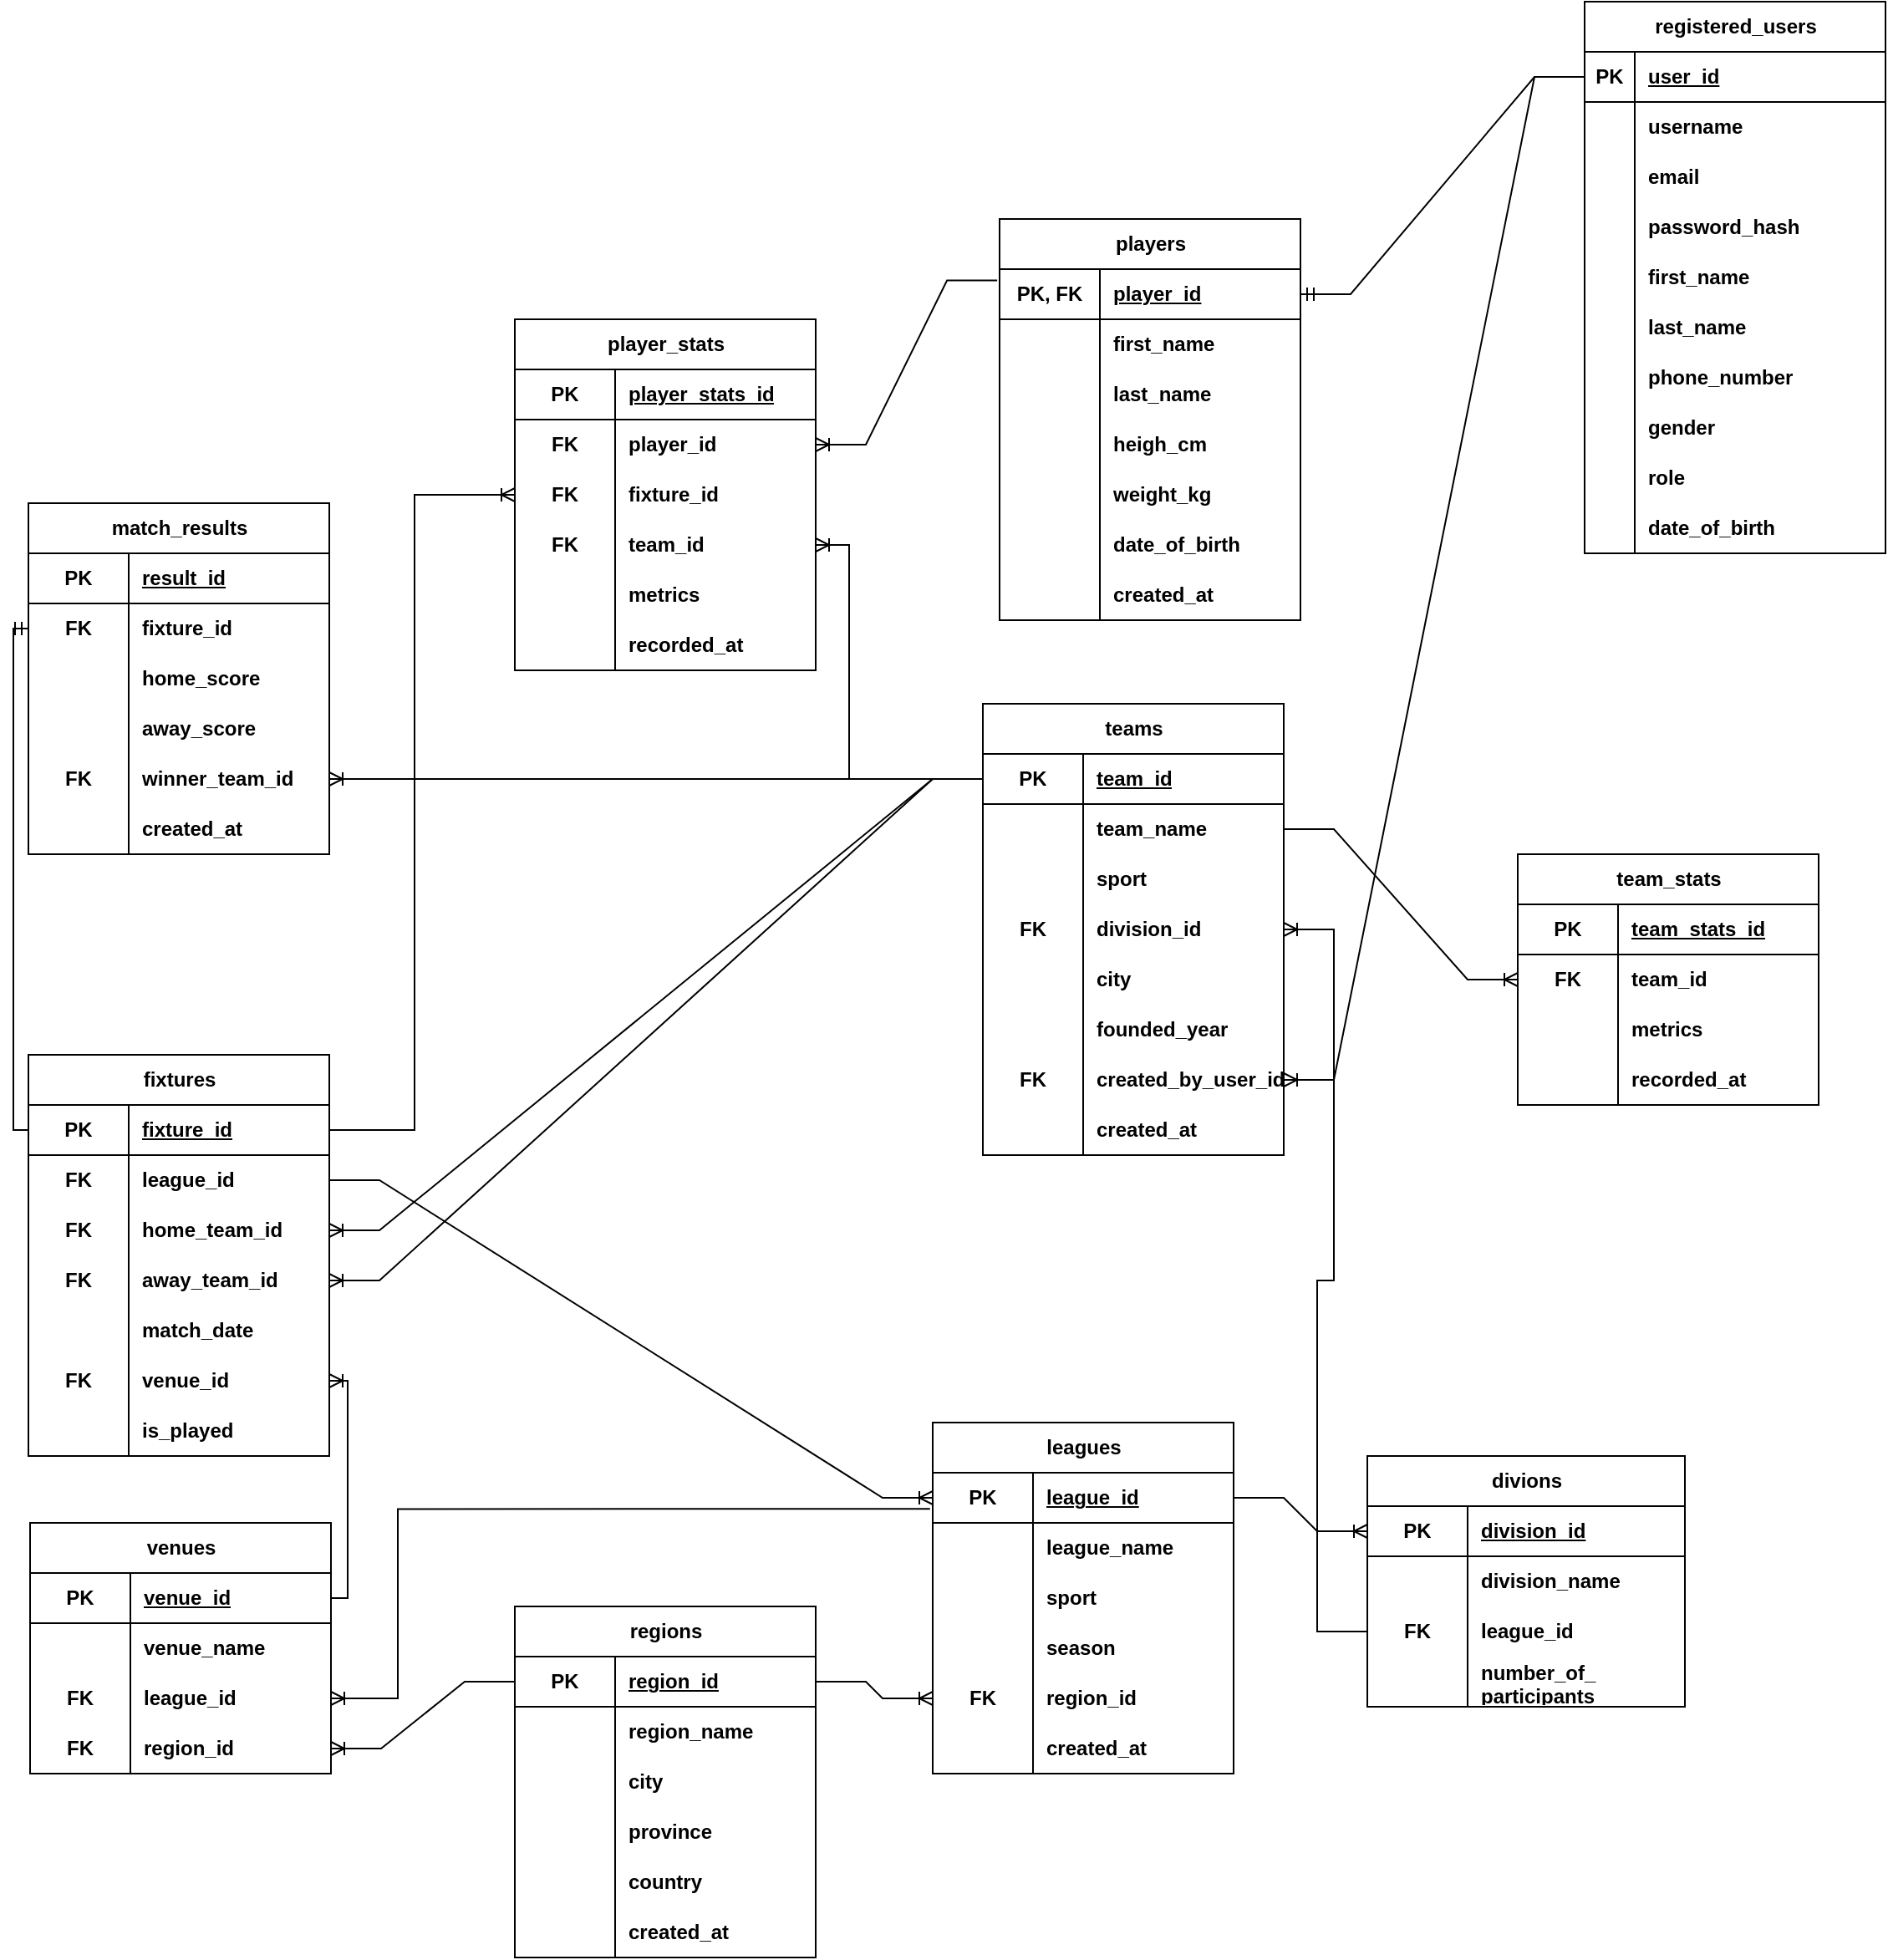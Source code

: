 <mxfile version="28.0.4">
  <diagram name="ERD" id="3iP_6JBTtpw5LaSodgNX">
    <mxGraphModel dx="2528" dy="2092" grid="1" gridSize="10" guides="1" tooltips="1" connect="1" arrows="1" fold="1" page="1" pageScale="1" pageWidth="850" pageHeight="1100" math="0" shadow="0">
      <root>
        <mxCell id="0" />
        <mxCell id="1" parent="0" />
        <mxCell id="8SFYvJZ_q1wlX24QXdE6-2" value="registered_users" style="shape=table;startSize=30;container=1;collapsible=1;childLayout=tableLayout;fixedRows=1;rowLines=0;fontStyle=1;align=center;resizeLast=1;html=1;" vertex="1" parent="1">
          <mxGeometry x="660" y="-100" width="180" height="330" as="geometry" />
        </mxCell>
        <mxCell id="8SFYvJZ_q1wlX24QXdE6-3" value="" style="shape=tableRow;horizontal=0;startSize=0;swimlaneHead=0;swimlaneBody=0;fillColor=none;collapsible=0;dropTarget=0;points=[[0,0.5],[1,0.5]];portConstraint=eastwest;top=0;left=0;right=0;bottom=1;" vertex="1" parent="8SFYvJZ_q1wlX24QXdE6-2">
          <mxGeometry y="30" width="180" height="30" as="geometry" />
        </mxCell>
        <mxCell id="8SFYvJZ_q1wlX24QXdE6-4" value="PK" style="shape=partialRectangle;connectable=0;fillColor=none;top=0;left=0;bottom=0;right=0;fontStyle=1;overflow=hidden;whiteSpace=wrap;html=1;" vertex="1" parent="8SFYvJZ_q1wlX24QXdE6-3">
          <mxGeometry width="30" height="30" as="geometry">
            <mxRectangle width="30" height="30" as="alternateBounds" />
          </mxGeometry>
        </mxCell>
        <mxCell id="8SFYvJZ_q1wlX24QXdE6-5" value="user_id" style="shape=partialRectangle;connectable=0;fillColor=none;top=0;left=0;bottom=0;right=0;align=left;spacingLeft=6;fontStyle=5;overflow=hidden;whiteSpace=wrap;html=1;" vertex="1" parent="8SFYvJZ_q1wlX24QXdE6-3">
          <mxGeometry x="30" width="150" height="30" as="geometry">
            <mxRectangle width="150" height="30" as="alternateBounds" />
          </mxGeometry>
        </mxCell>
        <mxCell id="8SFYvJZ_q1wlX24QXdE6-6" value="" style="shape=tableRow;horizontal=0;startSize=0;swimlaneHead=0;swimlaneBody=0;fillColor=none;collapsible=0;dropTarget=0;points=[[0,0.5],[1,0.5]];portConstraint=eastwest;top=0;left=0;right=0;bottom=0;" vertex="1" parent="8SFYvJZ_q1wlX24QXdE6-2">
          <mxGeometry y="60" width="180" height="30" as="geometry" />
        </mxCell>
        <mxCell id="8SFYvJZ_q1wlX24QXdE6-7" value="" style="shape=partialRectangle;connectable=0;fillColor=none;top=0;left=0;bottom=0;right=0;editable=1;overflow=hidden;whiteSpace=wrap;html=1;" vertex="1" parent="8SFYvJZ_q1wlX24QXdE6-6">
          <mxGeometry width="30" height="30" as="geometry">
            <mxRectangle width="30" height="30" as="alternateBounds" />
          </mxGeometry>
        </mxCell>
        <mxCell id="8SFYvJZ_q1wlX24QXdE6-8" value="username" style="shape=partialRectangle;connectable=0;fillColor=none;top=0;left=0;bottom=0;right=0;align=left;spacingLeft=6;overflow=hidden;whiteSpace=wrap;html=1;fontStyle=1" vertex="1" parent="8SFYvJZ_q1wlX24QXdE6-6">
          <mxGeometry x="30" width="150" height="30" as="geometry">
            <mxRectangle width="150" height="30" as="alternateBounds" />
          </mxGeometry>
        </mxCell>
        <mxCell id="8SFYvJZ_q1wlX24QXdE6-9" value="" style="shape=tableRow;horizontal=0;startSize=0;swimlaneHead=0;swimlaneBody=0;fillColor=none;collapsible=0;dropTarget=0;points=[[0,0.5],[1,0.5]];portConstraint=eastwest;top=0;left=0;right=0;bottom=0;" vertex="1" parent="8SFYvJZ_q1wlX24QXdE6-2">
          <mxGeometry y="90" width="180" height="30" as="geometry" />
        </mxCell>
        <mxCell id="8SFYvJZ_q1wlX24QXdE6-10" value="" style="shape=partialRectangle;connectable=0;fillColor=none;top=0;left=0;bottom=0;right=0;editable=1;overflow=hidden;whiteSpace=wrap;html=1;" vertex="1" parent="8SFYvJZ_q1wlX24QXdE6-9">
          <mxGeometry width="30" height="30" as="geometry">
            <mxRectangle width="30" height="30" as="alternateBounds" />
          </mxGeometry>
        </mxCell>
        <mxCell id="8SFYvJZ_q1wlX24QXdE6-11" value="email" style="shape=partialRectangle;connectable=0;fillColor=none;top=0;left=0;bottom=0;right=0;align=left;spacingLeft=6;overflow=hidden;whiteSpace=wrap;html=1;fontStyle=1" vertex="1" parent="8SFYvJZ_q1wlX24QXdE6-9">
          <mxGeometry x="30" width="150" height="30" as="geometry">
            <mxRectangle width="150" height="30" as="alternateBounds" />
          </mxGeometry>
        </mxCell>
        <mxCell id="8SFYvJZ_q1wlX24QXdE6-12" value="" style="shape=tableRow;horizontal=0;startSize=0;swimlaneHead=0;swimlaneBody=0;fillColor=none;collapsible=0;dropTarget=0;points=[[0,0.5],[1,0.5]];portConstraint=eastwest;top=0;left=0;right=0;bottom=0;" vertex="1" parent="8SFYvJZ_q1wlX24QXdE6-2">
          <mxGeometry y="120" width="180" height="30" as="geometry" />
        </mxCell>
        <mxCell id="8SFYvJZ_q1wlX24QXdE6-13" value="" style="shape=partialRectangle;connectable=0;fillColor=none;top=0;left=0;bottom=0;right=0;editable=1;overflow=hidden;whiteSpace=wrap;html=1;" vertex="1" parent="8SFYvJZ_q1wlX24QXdE6-12">
          <mxGeometry width="30" height="30" as="geometry">
            <mxRectangle width="30" height="30" as="alternateBounds" />
          </mxGeometry>
        </mxCell>
        <mxCell id="8SFYvJZ_q1wlX24QXdE6-14" value="password_hash" style="shape=partialRectangle;connectable=0;fillColor=none;top=0;left=0;bottom=0;right=0;align=left;spacingLeft=6;overflow=hidden;whiteSpace=wrap;html=1;fontStyle=1" vertex="1" parent="8SFYvJZ_q1wlX24QXdE6-12">
          <mxGeometry x="30" width="150" height="30" as="geometry">
            <mxRectangle width="150" height="30" as="alternateBounds" />
          </mxGeometry>
        </mxCell>
        <mxCell id="8SFYvJZ_q1wlX24QXdE6-31" value="" style="shape=tableRow;horizontal=0;startSize=0;swimlaneHead=0;swimlaneBody=0;fillColor=none;collapsible=0;dropTarget=0;points=[[0,0.5],[1,0.5]];portConstraint=eastwest;top=0;left=0;right=0;bottom=0;" vertex="1" parent="8SFYvJZ_q1wlX24QXdE6-2">
          <mxGeometry y="150" width="180" height="30" as="geometry" />
        </mxCell>
        <mxCell id="8SFYvJZ_q1wlX24QXdE6-32" value="" style="shape=partialRectangle;connectable=0;fillColor=none;top=0;left=0;bottom=0;right=0;editable=1;overflow=hidden;whiteSpace=wrap;html=1;" vertex="1" parent="8SFYvJZ_q1wlX24QXdE6-31">
          <mxGeometry width="30" height="30" as="geometry">
            <mxRectangle width="30" height="30" as="alternateBounds" />
          </mxGeometry>
        </mxCell>
        <mxCell id="8SFYvJZ_q1wlX24QXdE6-33" value="first_name" style="shape=partialRectangle;connectable=0;fillColor=none;top=0;left=0;bottom=0;right=0;align=left;spacingLeft=6;overflow=hidden;whiteSpace=wrap;html=1;fontStyle=1" vertex="1" parent="8SFYvJZ_q1wlX24QXdE6-31">
          <mxGeometry x="30" width="150" height="30" as="geometry">
            <mxRectangle width="150" height="30" as="alternateBounds" />
          </mxGeometry>
        </mxCell>
        <mxCell id="8SFYvJZ_q1wlX24QXdE6-34" value="" style="shape=tableRow;horizontal=0;startSize=0;swimlaneHead=0;swimlaneBody=0;fillColor=none;collapsible=0;dropTarget=0;points=[[0,0.5],[1,0.5]];portConstraint=eastwest;top=0;left=0;right=0;bottom=0;" vertex="1" parent="8SFYvJZ_q1wlX24QXdE6-2">
          <mxGeometry y="180" width="180" height="30" as="geometry" />
        </mxCell>
        <mxCell id="8SFYvJZ_q1wlX24QXdE6-35" value="" style="shape=partialRectangle;connectable=0;fillColor=none;top=0;left=0;bottom=0;right=0;editable=1;overflow=hidden;whiteSpace=wrap;html=1;" vertex="1" parent="8SFYvJZ_q1wlX24QXdE6-34">
          <mxGeometry width="30" height="30" as="geometry">
            <mxRectangle width="30" height="30" as="alternateBounds" />
          </mxGeometry>
        </mxCell>
        <mxCell id="8SFYvJZ_q1wlX24QXdE6-36" value="last_name" style="shape=partialRectangle;connectable=0;fillColor=none;top=0;left=0;bottom=0;right=0;align=left;spacingLeft=6;overflow=hidden;whiteSpace=wrap;html=1;fontStyle=1" vertex="1" parent="8SFYvJZ_q1wlX24QXdE6-34">
          <mxGeometry x="30" width="150" height="30" as="geometry">
            <mxRectangle width="150" height="30" as="alternateBounds" />
          </mxGeometry>
        </mxCell>
        <mxCell id="8SFYvJZ_q1wlX24QXdE6-37" value="" style="shape=tableRow;horizontal=0;startSize=0;swimlaneHead=0;swimlaneBody=0;fillColor=none;collapsible=0;dropTarget=0;points=[[0,0.5],[1,0.5]];portConstraint=eastwest;top=0;left=0;right=0;bottom=0;" vertex="1" parent="8SFYvJZ_q1wlX24QXdE6-2">
          <mxGeometry y="210" width="180" height="30" as="geometry" />
        </mxCell>
        <mxCell id="8SFYvJZ_q1wlX24QXdE6-38" value="" style="shape=partialRectangle;connectable=0;fillColor=none;top=0;left=0;bottom=0;right=0;editable=1;overflow=hidden;whiteSpace=wrap;html=1;" vertex="1" parent="8SFYvJZ_q1wlX24QXdE6-37">
          <mxGeometry width="30" height="30" as="geometry">
            <mxRectangle width="30" height="30" as="alternateBounds" />
          </mxGeometry>
        </mxCell>
        <mxCell id="8SFYvJZ_q1wlX24QXdE6-39" value="phone_number" style="shape=partialRectangle;connectable=0;fillColor=none;top=0;left=0;bottom=0;right=0;align=left;spacingLeft=6;overflow=hidden;whiteSpace=wrap;html=1;fontStyle=1" vertex="1" parent="8SFYvJZ_q1wlX24QXdE6-37">
          <mxGeometry x="30" width="150" height="30" as="geometry">
            <mxRectangle width="150" height="30" as="alternateBounds" />
          </mxGeometry>
        </mxCell>
        <mxCell id="8SFYvJZ_q1wlX24QXdE6-40" value="" style="shape=tableRow;horizontal=0;startSize=0;swimlaneHead=0;swimlaneBody=0;fillColor=none;collapsible=0;dropTarget=0;points=[[0,0.5],[1,0.5]];portConstraint=eastwest;top=0;left=0;right=0;bottom=0;" vertex="1" parent="8SFYvJZ_q1wlX24QXdE6-2">
          <mxGeometry y="240" width="180" height="30" as="geometry" />
        </mxCell>
        <mxCell id="8SFYvJZ_q1wlX24QXdE6-41" value="" style="shape=partialRectangle;connectable=0;fillColor=none;top=0;left=0;bottom=0;right=0;editable=1;overflow=hidden;whiteSpace=wrap;html=1;" vertex="1" parent="8SFYvJZ_q1wlX24QXdE6-40">
          <mxGeometry width="30" height="30" as="geometry">
            <mxRectangle width="30" height="30" as="alternateBounds" />
          </mxGeometry>
        </mxCell>
        <mxCell id="8SFYvJZ_q1wlX24QXdE6-42" value="gender" style="shape=partialRectangle;connectable=0;fillColor=none;top=0;left=0;bottom=0;right=0;align=left;spacingLeft=6;overflow=hidden;whiteSpace=wrap;html=1;fontStyle=1" vertex="1" parent="8SFYvJZ_q1wlX24QXdE6-40">
          <mxGeometry x="30" width="150" height="30" as="geometry">
            <mxRectangle width="150" height="30" as="alternateBounds" />
          </mxGeometry>
        </mxCell>
        <mxCell id="8SFYvJZ_q1wlX24QXdE6-43" value="" style="shape=tableRow;horizontal=0;startSize=0;swimlaneHead=0;swimlaneBody=0;fillColor=none;collapsible=0;dropTarget=0;points=[[0,0.5],[1,0.5]];portConstraint=eastwest;top=0;left=0;right=0;bottom=0;" vertex="1" parent="8SFYvJZ_q1wlX24QXdE6-2">
          <mxGeometry y="270" width="180" height="30" as="geometry" />
        </mxCell>
        <mxCell id="8SFYvJZ_q1wlX24QXdE6-44" value="" style="shape=partialRectangle;connectable=0;fillColor=none;top=0;left=0;bottom=0;right=0;editable=1;overflow=hidden;whiteSpace=wrap;html=1;" vertex="1" parent="8SFYvJZ_q1wlX24QXdE6-43">
          <mxGeometry width="30" height="30" as="geometry">
            <mxRectangle width="30" height="30" as="alternateBounds" />
          </mxGeometry>
        </mxCell>
        <mxCell id="8SFYvJZ_q1wlX24QXdE6-45" value="role" style="shape=partialRectangle;connectable=0;fillColor=none;top=0;left=0;bottom=0;right=0;align=left;spacingLeft=6;overflow=hidden;whiteSpace=wrap;html=1;fontStyle=1" vertex="1" parent="8SFYvJZ_q1wlX24QXdE6-43">
          <mxGeometry x="30" width="150" height="30" as="geometry">
            <mxRectangle width="150" height="30" as="alternateBounds" />
          </mxGeometry>
        </mxCell>
        <mxCell id="8SFYvJZ_q1wlX24QXdE6-46" value="" style="shape=tableRow;horizontal=0;startSize=0;swimlaneHead=0;swimlaneBody=0;fillColor=none;collapsible=0;dropTarget=0;points=[[0,0.5],[1,0.5]];portConstraint=eastwest;top=0;left=0;right=0;bottom=0;" vertex="1" parent="8SFYvJZ_q1wlX24QXdE6-2">
          <mxGeometry y="300" width="180" height="30" as="geometry" />
        </mxCell>
        <mxCell id="8SFYvJZ_q1wlX24QXdE6-47" value="" style="shape=partialRectangle;connectable=0;fillColor=none;top=0;left=0;bottom=0;right=0;editable=1;overflow=hidden;whiteSpace=wrap;html=1;" vertex="1" parent="8SFYvJZ_q1wlX24QXdE6-46">
          <mxGeometry width="30" height="30" as="geometry">
            <mxRectangle width="30" height="30" as="alternateBounds" />
          </mxGeometry>
        </mxCell>
        <mxCell id="8SFYvJZ_q1wlX24QXdE6-48" value="date_of_birth" style="shape=partialRectangle;connectable=0;fillColor=none;top=0;left=0;bottom=0;right=0;align=left;spacingLeft=6;overflow=hidden;whiteSpace=wrap;html=1;fontStyle=1" vertex="1" parent="8SFYvJZ_q1wlX24QXdE6-46">
          <mxGeometry x="30" width="150" height="30" as="geometry">
            <mxRectangle width="150" height="30" as="alternateBounds" />
          </mxGeometry>
        </mxCell>
        <mxCell id="8SFYvJZ_q1wlX24QXdE6-83" value="" style="edgeStyle=entityRelationEdgeStyle;fontSize=12;html=1;endArrow=ERmandOne;rounded=0;exitX=0;exitY=0.5;exitDx=0;exitDy=0;entryX=1;entryY=0.5;entryDx=0;entryDy=0;" edge="1" parent="1" source="8SFYvJZ_q1wlX24QXdE6-3" target="8SFYvJZ_q1wlX24QXdE6-53">
          <mxGeometry width="100" height="100" relative="1" as="geometry">
            <mxPoint x="270" y="250" as="sourcePoint" />
            <mxPoint x="370" y="150" as="targetPoint" />
          </mxGeometry>
        </mxCell>
        <mxCell id="8SFYvJZ_q1wlX24QXdE6-52" value="players" style="shape=table;startSize=30;container=1;collapsible=1;childLayout=tableLayout;fixedRows=1;rowLines=0;fontStyle=1;align=center;resizeLast=1;html=1;" vertex="1" parent="1">
          <mxGeometry x="310" y="30" width="180" height="240" as="geometry" />
        </mxCell>
        <mxCell id="8SFYvJZ_q1wlX24QXdE6-53" value="" style="shape=tableRow;horizontal=0;startSize=0;swimlaneHead=0;swimlaneBody=0;fillColor=none;collapsible=0;dropTarget=0;points=[[0,0.5],[1,0.5]];portConstraint=eastwest;top=0;left=0;right=0;bottom=1;" vertex="1" parent="8SFYvJZ_q1wlX24QXdE6-52">
          <mxGeometry y="30" width="180" height="30" as="geometry" />
        </mxCell>
        <mxCell id="8SFYvJZ_q1wlX24QXdE6-54" value="PK, FK" style="shape=partialRectangle;connectable=0;fillColor=none;top=0;left=0;bottom=0;right=0;fontStyle=1;overflow=hidden;whiteSpace=wrap;html=1;" vertex="1" parent="8SFYvJZ_q1wlX24QXdE6-53">
          <mxGeometry width="60" height="30" as="geometry">
            <mxRectangle width="60" height="30" as="alternateBounds" />
          </mxGeometry>
        </mxCell>
        <mxCell id="8SFYvJZ_q1wlX24QXdE6-55" value="player_id" style="shape=partialRectangle;connectable=0;fillColor=none;top=0;left=0;bottom=0;right=0;align=left;spacingLeft=6;fontStyle=5;overflow=hidden;whiteSpace=wrap;html=1;" vertex="1" parent="8SFYvJZ_q1wlX24QXdE6-53">
          <mxGeometry x="60" width="120" height="30" as="geometry">
            <mxRectangle width="120" height="30" as="alternateBounds" />
          </mxGeometry>
        </mxCell>
        <mxCell id="8SFYvJZ_q1wlX24QXdE6-65" value="" style="shape=tableRow;horizontal=0;startSize=0;swimlaneHead=0;swimlaneBody=0;fillColor=none;collapsible=0;dropTarget=0;points=[[0,0.5],[1,0.5]];portConstraint=eastwest;top=0;left=0;right=0;bottom=0;" vertex="1" parent="8SFYvJZ_q1wlX24QXdE6-52">
          <mxGeometry y="60" width="180" height="30" as="geometry" />
        </mxCell>
        <mxCell id="8SFYvJZ_q1wlX24QXdE6-66" value="" style="shape=partialRectangle;connectable=0;fillColor=none;top=0;left=0;bottom=0;right=0;editable=1;overflow=hidden;whiteSpace=wrap;html=1;" vertex="1" parent="8SFYvJZ_q1wlX24QXdE6-65">
          <mxGeometry width="60" height="30" as="geometry">
            <mxRectangle width="60" height="30" as="alternateBounds" />
          </mxGeometry>
        </mxCell>
        <mxCell id="8SFYvJZ_q1wlX24QXdE6-67" value="first_name" style="shape=partialRectangle;connectable=0;fillColor=none;top=0;left=0;bottom=0;right=0;align=left;spacingLeft=6;overflow=hidden;whiteSpace=wrap;html=1;fontStyle=1" vertex="1" parent="8SFYvJZ_q1wlX24QXdE6-65">
          <mxGeometry x="60" width="120" height="30" as="geometry">
            <mxRectangle width="120" height="30" as="alternateBounds" />
          </mxGeometry>
        </mxCell>
        <mxCell id="8SFYvJZ_q1wlX24QXdE6-68" value="" style="shape=tableRow;horizontal=0;startSize=0;swimlaneHead=0;swimlaneBody=0;fillColor=none;collapsible=0;dropTarget=0;points=[[0,0.5],[1,0.5]];portConstraint=eastwest;top=0;left=0;right=0;bottom=0;" vertex="1" parent="8SFYvJZ_q1wlX24QXdE6-52">
          <mxGeometry y="90" width="180" height="30" as="geometry" />
        </mxCell>
        <mxCell id="8SFYvJZ_q1wlX24QXdE6-69" value="" style="shape=partialRectangle;connectable=0;fillColor=none;top=0;left=0;bottom=0;right=0;editable=1;overflow=hidden;whiteSpace=wrap;html=1;" vertex="1" parent="8SFYvJZ_q1wlX24QXdE6-68">
          <mxGeometry width="60" height="30" as="geometry">
            <mxRectangle width="60" height="30" as="alternateBounds" />
          </mxGeometry>
        </mxCell>
        <mxCell id="8SFYvJZ_q1wlX24QXdE6-70" value="last_name" style="shape=partialRectangle;connectable=0;fillColor=none;top=0;left=0;bottom=0;right=0;align=left;spacingLeft=6;overflow=hidden;whiteSpace=wrap;html=1;fontStyle=1" vertex="1" parent="8SFYvJZ_q1wlX24QXdE6-68">
          <mxGeometry x="60" width="120" height="30" as="geometry">
            <mxRectangle width="120" height="30" as="alternateBounds" />
          </mxGeometry>
        </mxCell>
        <mxCell id="8SFYvJZ_q1wlX24QXdE6-74" value="" style="shape=tableRow;horizontal=0;startSize=0;swimlaneHead=0;swimlaneBody=0;fillColor=none;collapsible=0;dropTarget=0;points=[[0,0.5],[1,0.5]];portConstraint=eastwest;top=0;left=0;right=0;bottom=0;" vertex="1" parent="8SFYvJZ_q1wlX24QXdE6-52">
          <mxGeometry y="120" width="180" height="30" as="geometry" />
        </mxCell>
        <mxCell id="8SFYvJZ_q1wlX24QXdE6-75" value="" style="shape=partialRectangle;connectable=0;fillColor=none;top=0;left=0;bottom=0;right=0;editable=1;overflow=hidden;whiteSpace=wrap;html=1;" vertex="1" parent="8SFYvJZ_q1wlX24QXdE6-74">
          <mxGeometry width="60" height="30" as="geometry">
            <mxRectangle width="60" height="30" as="alternateBounds" />
          </mxGeometry>
        </mxCell>
        <mxCell id="8SFYvJZ_q1wlX24QXdE6-76" value="heigh_cm&lt;span style=&quot;white-space: pre;&quot;&gt;&#x9;&lt;/span&gt;" style="shape=partialRectangle;connectable=0;fillColor=none;top=0;left=0;bottom=0;right=0;align=left;spacingLeft=6;overflow=hidden;whiteSpace=wrap;html=1;fontStyle=1" vertex="1" parent="8SFYvJZ_q1wlX24QXdE6-74">
          <mxGeometry x="60" width="120" height="30" as="geometry">
            <mxRectangle width="120" height="30" as="alternateBounds" />
          </mxGeometry>
        </mxCell>
        <mxCell id="8SFYvJZ_q1wlX24QXdE6-77" value="" style="shape=tableRow;horizontal=0;startSize=0;swimlaneHead=0;swimlaneBody=0;fillColor=none;collapsible=0;dropTarget=0;points=[[0,0.5],[1,0.5]];portConstraint=eastwest;top=0;left=0;right=0;bottom=0;" vertex="1" parent="8SFYvJZ_q1wlX24QXdE6-52">
          <mxGeometry y="150" width="180" height="30" as="geometry" />
        </mxCell>
        <mxCell id="8SFYvJZ_q1wlX24QXdE6-78" value="" style="shape=partialRectangle;connectable=0;fillColor=none;top=0;left=0;bottom=0;right=0;editable=1;overflow=hidden;whiteSpace=wrap;html=1;" vertex="1" parent="8SFYvJZ_q1wlX24QXdE6-77">
          <mxGeometry width="60" height="30" as="geometry">
            <mxRectangle width="60" height="30" as="alternateBounds" />
          </mxGeometry>
        </mxCell>
        <mxCell id="8SFYvJZ_q1wlX24QXdE6-79" value="weight_kg" style="shape=partialRectangle;connectable=0;fillColor=none;top=0;left=0;bottom=0;right=0;align=left;spacingLeft=6;overflow=hidden;whiteSpace=wrap;html=1;fontStyle=1" vertex="1" parent="8SFYvJZ_q1wlX24QXdE6-77">
          <mxGeometry x="60" width="120" height="30" as="geometry">
            <mxRectangle width="120" height="30" as="alternateBounds" />
          </mxGeometry>
        </mxCell>
        <mxCell id="8SFYvJZ_q1wlX24QXdE6-80" value="" style="shape=tableRow;horizontal=0;startSize=0;swimlaneHead=0;swimlaneBody=0;fillColor=none;collapsible=0;dropTarget=0;points=[[0,0.5],[1,0.5]];portConstraint=eastwest;top=0;left=0;right=0;bottom=0;" vertex="1" parent="8SFYvJZ_q1wlX24QXdE6-52">
          <mxGeometry y="180" width="180" height="30" as="geometry" />
        </mxCell>
        <mxCell id="8SFYvJZ_q1wlX24QXdE6-81" value="" style="shape=partialRectangle;connectable=0;fillColor=none;top=0;left=0;bottom=0;right=0;editable=1;overflow=hidden;whiteSpace=wrap;html=1;" vertex="1" parent="8SFYvJZ_q1wlX24QXdE6-80">
          <mxGeometry width="60" height="30" as="geometry">
            <mxRectangle width="60" height="30" as="alternateBounds" />
          </mxGeometry>
        </mxCell>
        <mxCell id="8SFYvJZ_q1wlX24QXdE6-82" value="date_of_birth" style="shape=partialRectangle;connectable=0;fillColor=none;top=0;left=0;bottom=0;right=0;align=left;spacingLeft=6;overflow=hidden;whiteSpace=wrap;html=1;fontStyle=1" vertex="1" parent="8SFYvJZ_q1wlX24QXdE6-80">
          <mxGeometry x="60" width="120" height="30" as="geometry">
            <mxRectangle width="120" height="30" as="alternateBounds" />
          </mxGeometry>
        </mxCell>
        <mxCell id="8SFYvJZ_q1wlX24QXdE6-84" value="" style="shape=tableRow;horizontal=0;startSize=0;swimlaneHead=0;swimlaneBody=0;fillColor=none;collapsible=0;dropTarget=0;points=[[0,0.5],[1,0.5]];portConstraint=eastwest;top=0;left=0;right=0;bottom=0;" vertex="1" parent="8SFYvJZ_q1wlX24QXdE6-52">
          <mxGeometry y="210" width="180" height="30" as="geometry" />
        </mxCell>
        <mxCell id="8SFYvJZ_q1wlX24QXdE6-85" value="" style="shape=partialRectangle;connectable=0;fillColor=none;top=0;left=0;bottom=0;right=0;editable=1;overflow=hidden;whiteSpace=wrap;html=1;" vertex="1" parent="8SFYvJZ_q1wlX24QXdE6-84">
          <mxGeometry width="60" height="30" as="geometry">
            <mxRectangle width="60" height="30" as="alternateBounds" />
          </mxGeometry>
        </mxCell>
        <mxCell id="8SFYvJZ_q1wlX24QXdE6-86" value="created_at" style="shape=partialRectangle;connectable=0;fillColor=none;top=0;left=0;bottom=0;right=0;align=left;spacingLeft=6;overflow=hidden;whiteSpace=wrap;html=1;fontStyle=1" vertex="1" parent="8SFYvJZ_q1wlX24QXdE6-84">
          <mxGeometry x="60" width="120" height="30" as="geometry">
            <mxRectangle width="120" height="30" as="alternateBounds" />
          </mxGeometry>
        </mxCell>
        <mxCell id="8SFYvJZ_q1wlX24QXdE6-87" value="teams" style="shape=table;startSize=30;container=1;collapsible=1;childLayout=tableLayout;fixedRows=1;rowLines=0;fontStyle=1;align=center;resizeLast=1;html=1;" vertex="1" parent="1">
          <mxGeometry x="300" y="320" width="180" height="270" as="geometry" />
        </mxCell>
        <mxCell id="8SFYvJZ_q1wlX24QXdE6-88" value="" style="shape=tableRow;horizontal=0;startSize=0;swimlaneHead=0;swimlaneBody=0;fillColor=none;collapsible=0;dropTarget=0;points=[[0,0.5],[1,0.5]];portConstraint=eastwest;top=0;left=0;right=0;bottom=1;" vertex="1" parent="8SFYvJZ_q1wlX24QXdE6-87">
          <mxGeometry y="30" width="180" height="30" as="geometry" />
        </mxCell>
        <mxCell id="8SFYvJZ_q1wlX24QXdE6-89" value="PK" style="shape=partialRectangle;connectable=0;fillColor=none;top=0;left=0;bottom=0;right=0;fontStyle=1;overflow=hidden;whiteSpace=wrap;html=1;" vertex="1" parent="8SFYvJZ_q1wlX24QXdE6-88">
          <mxGeometry width="60" height="30" as="geometry">
            <mxRectangle width="60" height="30" as="alternateBounds" />
          </mxGeometry>
        </mxCell>
        <mxCell id="8SFYvJZ_q1wlX24QXdE6-90" value="team_id" style="shape=partialRectangle;connectable=0;fillColor=none;top=0;left=0;bottom=0;right=0;align=left;spacingLeft=6;fontStyle=5;overflow=hidden;whiteSpace=wrap;html=1;" vertex="1" parent="8SFYvJZ_q1wlX24QXdE6-88">
          <mxGeometry x="60" width="120" height="30" as="geometry">
            <mxRectangle width="120" height="30" as="alternateBounds" />
          </mxGeometry>
        </mxCell>
        <mxCell id="8SFYvJZ_q1wlX24QXdE6-91" value="" style="shape=tableRow;horizontal=0;startSize=0;swimlaneHead=0;swimlaneBody=0;fillColor=none;collapsible=0;dropTarget=0;points=[[0,0.5],[1,0.5]];portConstraint=eastwest;top=0;left=0;right=0;bottom=0;" vertex="1" parent="8SFYvJZ_q1wlX24QXdE6-87">
          <mxGeometry y="60" width="180" height="30" as="geometry" />
        </mxCell>
        <mxCell id="8SFYvJZ_q1wlX24QXdE6-92" value="" style="shape=partialRectangle;connectable=0;fillColor=none;top=0;left=0;bottom=0;right=0;editable=1;overflow=hidden;whiteSpace=wrap;html=1;" vertex="1" parent="8SFYvJZ_q1wlX24QXdE6-91">
          <mxGeometry width="60" height="30" as="geometry">
            <mxRectangle width="60" height="30" as="alternateBounds" />
          </mxGeometry>
        </mxCell>
        <mxCell id="8SFYvJZ_q1wlX24QXdE6-93" value="team_name" style="shape=partialRectangle;connectable=0;fillColor=none;top=0;left=0;bottom=0;right=0;align=left;spacingLeft=6;overflow=hidden;whiteSpace=wrap;html=1;fontStyle=1" vertex="1" parent="8SFYvJZ_q1wlX24QXdE6-91">
          <mxGeometry x="60" width="120" height="30" as="geometry">
            <mxRectangle width="120" height="30" as="alternateBounds" />
          </mxGeometry>
        </mxCell>
        <mxCell id="8SFYvJZ_q1wlX24QXdE6-94" value="" style="shape=tableRow;horizontal=0;startSize=0;swimlaneHead=0;swimlaneBody=0;fillColor=none;collapsible=0;dropTarget=0;points=[[0,0.5],[1,0.5]];portConstraint=eastwest;top=0;left=0;right=0;bottom=0;" vertex="1" parent="8SFYvJZ_q1wlX24QXdE6-87">
          <mxGeometry y="90" width="180" height="30" as="geometry" />
        </mxCell>
        <mxCell id="8SFYvJZ_q1wlX24QXdE6-95" value="" style="shape=partialRectangle;connectable=0;fillColor=none;top=0;left=0;bottom=0;right=0;editable=1;overflow=hidden;whiteSpace=wrap;html=1;" vertex="1" parent="8SFYvJZ_q1wlX24QXdE6-94">
          <mxGeometry width="60" height="30" as="geometry">
            <mxRectangle width="60" height="30" as="alternateBounds" />
          </mxGeometry>
        </mxCell>
        <mxCell id="8SFYvJZ_q1wlX24QXdE6-96" value="sport" style="shape=partialRectangle;connectable=0;fillColor=none;top=0;left=0;bottom=0;right=0;align=left;spacingLeft=6;overflow=hidden;whiteSpace=wrap;html=1;fontStyle=1" vertex="1" parent="8SFYvJZ_q1wlX24QXdE6-94">
          <mxGeometry x="60" width="120" height="30" as="geometry">
            <mxRectangle width="120" height="30" as="alternateBounds" />
          </mxGeometry>
        </mxCell>
        <mxCell id="8SFYvJZ_q1wlX24QXdE6-100" value="" style="shape=tableRow;horizontal=0;startSize=0;swimlaneHead=0;swimlaneBody=0;fillColor=none;collapsible=0;dropTarget=0;points=[[0,0.5],[1,0.5]];portConstraint=eastwest;top=0;left=0;right=0;bottom=0;" vertex="1" parent="8SFYvJZ_q1wlX24QXdE6-87">
          <mxGeometry y="120" width="180" height="30" as="geometry" />
        </mxCell>
        <mxCell id="8SFYvJZ_q1wlX24QXdE6-101" value="FK" style="shape=partialRectangle;connectable=0;fillColor=none;top=0;left=0;bottom=0;right=0;editable=1;overflow=hidden;whiteSpace=wrap;html=1;fontStyle=1" vertex="1" parent="8SFYvJZ_q1wlX24QXdE6-100">
          <mxGeometry width="60" height="30" as="geometry">
            <mxRectangle width="60" height="30" as="alternateBounds" />
          </mxGeometry>
        </mxCell>
        <mxCell id="8SFYvJZ_q1wlX24QXdE6-102" value="division_id" style="shape=partialRectangle;connectable=0;fillColor=none;top=0;left=0;bottom=0;right=0;align=left;spacingLeft=6;overflow=hidden;whiteSpace=wrap;html=1;fontStyle=1" vertex="1" parent="8SFYvJZ_q1wlX24QXdE6-100">
          <mxGeometry x="60" width="120" height="30" as="geometry">
            <mxRectangle width="120" height="30" as="alternateBounds" />
          </mxGeometry>
        </mxCell>
        <mxCell id="8SFYvJZ_q1wlX24QXdE6-103" value="" style="shape=tableRow;horizontal=0;startSize=0;swimlaneHead=0;swimlaneBody=0;fillColor=none;collapsible=0;dropTarget=0;points=[[0,0.5],[1,0.5]];portConstraint=eastwest;top=0;left=0;right=0;bottom=0;" vertex="1" parent="8SFYvJZ_q1wlX24QXdE6-87">
          <mxGeometry y="150" width="180" height="30" as="geometry" />
        </mxCell>
        <mxCell id="8SFYvJZ_q1wlX24QXdE6-104" value="" style="shape=partialRectangle;connectable=0;fillColor=none;top=0;left=0;bottom=0;right=0;editable=1;overflow=hidden;whiteSpace=wrap;html=1;" vertex="1" parent="8SFYvJZ_q1wlX24QXdE6-103">
          <mxGeometry width="60" height="30" as="geometry">
            <mxRectangle width="60" height="30" as="alternateBounds" />
          </mxGeometry>
        </mxCell>
        <mxCell id="8SFYvJZ_q1wlX24QXdE6-105" value="city" style="shape=partialRectangle;connectable=0;fillColor=none;top=0;left=0;bottom=0;right=0;align=left;spacingLeft=6;overflow=hidden;whiteSpace=wrap;html=1;fontStyle=1" vertex="1" parent="8SFYvJZ_q1wlX24QXdE6-103">
          <mxGeometry x="60" width="120" height="30" as="geometry">
            <mxRectangle width="120" height="30" as="alternateBounds" />
          </mxGeometry>
        </mxCell>
        <mxCell id="8SFYvJZ_q1wlX24QXdE6-109" value="" style="shape=tableRow;horizontal=0;startSize=0;swimlaneHead=0;swimlaneBody=0;fillColor=none;collapsible=0;dropTarget=0;points=[[0,0.5],[1,0.5]];portConstraint=eastwest;top=0;left=0;right=0;bottom=0;" vertex="1" parent="8SFYvJZ_q1wlX24QXdE6-87">
          <mxGeometry y="180" width="180" height="30" as="geometry" />
        </mxCell>
        <mxCell id="8SFYvJZ_q1wlX24QXdE6-110" value="" style="shape=partialRectangle;connectable=0;fillColor=none;top=0;left=0;bottom=0;right=0;editable=1;overflow=hidden;whiteSpace=wrap;html=1;" vertex="1" parent="8SFYvJZ_q1wlX24QXdE6-109">
          <mxGeometry width="60" height="30" as="geometry">
            <mxRectangle width="60" height="30" as="alternateBounds" />
          </mxGeometry>
        </mxCell>
        <mxCell id="8SFYvJZ_q1wlX24QXdE6-111" value="founded_year" style="shape=partialRectangle;connectable=0;fillColor=none;top=0;left=0;bottom=0;right=0;align=left;spacingLeft=6;overflow=hidden;whiteSpace=wrap;html=1;fontStyle=1" vertex="1" parent="8SFYvJZ_q1wlX24QXdE6-109">
          <mxGeometry x="60" width="120" height="30" as="geometry">
            <mxRectangle width="120" height="30" as="alternateBounds" />
          </mxGeometry>
        </mxCell>
        <mxCell id="8SFYvJZ_q1wlX24QXdE6-112" value="" style="shape=tableRow;horizontal=0;startSize=0;swimlaneHead=0;swimlaneBody=0;fillColor=none;collapsible=0;dropTarget=0;points=[[0,0.5],[1,0.5]];portConstraint=eastwest;top=0;left=0;right=0;bottom=0;" vertex="1" parent="8SFYvJZ_q1wlX24QXdE6-87">
          <mxGeometry y="210" width="180" height="30" as="geometry" />
        </mxCell>
        <mxCell id="8SFYvJZ_q1wlX24QXdE6-113" value="FK" style="shape=partialRectangle;connectable=0;fillColor=none;top=0;left=0;bottom=0;right=0;editable=1;overflow=hidden;whiteSpace=wrap;html=1;fontStyle=1" vertex="1" parent="8SFYvJZ_q1wlX24QXdE6-112">
          <mxGeometry width="60" height="30" as="geometry">
            <mxRectangle width="60" height="30" as="alternateBounds" />
          </mxGeometry>
        </mxCell>
        <mxCell id="8SFYvJZ_q1wlX24QXdE6-114" value="created_by_user_id" style="shape=partialRectangle;connectable=0;fillColor=none;top=0;left=0;bottom=0;right=0;align=left;spacingLeft=6;overflow=hidden;whiteSpace=wrap;html=1;fontStyle=1" vertex="1" parent="8SFYvJZ_q1wlX24QXdE6-112">
          <mxGeometry x="60" width="120" height="30" as="geometry">
            <mxRectangle width="120" height="30" as="alternateBounds" />
          </mxGeometry>
        </mxCell>
        <mxCell id="8SFYvJZ_q1wlX24QXdE6-106" value="" style="shape=tableRow;horizontal=0;startSize=0;swimlaneHead=0;swimlaneBody=0;fillColor=none;collapsible=0;dropTarget=0;points=[[0,0.5],[1,0.5]];portConstraint=eastwest;top=0;left=0;right=0;bottom=0;" vertex="1" parent="8SFYvJZ_q1wlX24QXdE6-87">
          <mxGeometry y="240" width="180" height="30" as="geometry" />
        </mxCell>
        <mxCell id="8SFYvJZ_q1wlX24QXdE6-107" value="" style="shape=partialRectangle;connectable=0;fillColor=none;top=0;left=0;bottom=0;right=0;editable=1;overflow=hidden;whiteSpace=wrap;html=1;" vertex="1" parent="8SFYvJZ_q1wlX24QXdE6-106">
          <mxGeometry width="60" height="30" as="geometry">
            <mxRectangle width="60" height="30" as="alternateBounds" />
          </mxGeometry>
        </mxCell>
        <mxCell id="8SFYvJZ_q1wlX24QXdE6-108" value="created_at" style="shape=partialRectangle;connectable=0;fillColor=none;top=0;left=0;bottom=0;right=0;align=left;spacingLeft=6;overflow=hidden;whiteSpace=wrap;html=1;fontStyle=1" vertex="1" parent="8SFYvJZ_q1wlX24QXdE6-106">
          <mxGeometry x="60" width="120" height="30" as="geometry">
            <mxRectangle width="120" height="30" as="alternateBounds" />
          </mxGeometry>
        </mxCell>
        <mxCell id="8SFYvJZ_q1wlX24QXdE6-115" value="" style="edgeStyle=entityRelationEdgeStyle;fontSize=12;html=1;endArrow=ERoneToMany;rounded=0;exitX=0;exitY=0.5;exitDx=0;exitDy=0;entryX=1;entryY=0.5;entryDx=0;entryDy=0;" edge="1" parent="1" source="8SFYvJZ_q1wlX24QXdE6-3" target="8SFYvJZ_q1wlX24QXdE6-112">
          <mxGeometry width="100" height="100" relative="1" as="geometry">
            <mxPoint x="270" y="250" as="sourcePoint" />
            <mxPoint x="370" y="150" as="targetPoint" />
          </mxGeometry>
        </mxCell>
        <mxCell id="8SFYvJZ_q1wlX24QXdE6-116" value="divions" style="shape=table;startSize=30;container=1;collapsible=1;childLayout=tableLayout;fixedRows=1;rowLines=0;fontStyle=1;align=center;resizeLast=1;html=1;" vertex="1" parent="1">
          <mxGeometry x="530" y="770" width="190" height="150" as="geometry" />
        </mxCell>
        <mxCell id="8SFYvJZ_q1wlX24QXdE6-117" value="" style="shape=tableRow;horizontal=0;startSize=0;swimlaneHead=0;swimlaneBody=0;fillColor=none;collapsible=0;dropTarget=0;points=[[0,0.5],[1,0.5]];portConstraint=eastwest;top=0;left=0;right=0;bottom=1;" vertex="1" parent="8SFYvJZ_q1wlX24QXdE6-116">
          <mxGeometry y="30" width="190" height="30" as="geometry" />
        </mxCell>
        <mxCell id="8SFYvJZ_q1wlX24QXdE6-118" value="PK" style="shape=partialRectangle;connectable=0;fillColor=none;top=0;left=0;bottom=0;right=0;fontStyle=1;overflow=hidden;whiteSpace=wrap;html=1;" vertex="1" parent="8SFYvJZ_q1wlX24QXdE6-117">
          <mxGeometry width="60" height="30" as="geometry">
            <mxRectangle width="60" height="30" as="alternateBounds" />
          </mxGeometry>
        </mxCell>
        <mxCell id="8SFYvJZ_q1wlX24QXdE6-119" value="division_id" style="shape=partialRectangle;connectable=0;fillColor=none;top=0;left=0;bottom=0;right=0;align=left;spacingLeft=6;fontStyle=5;overflow=hidden;whiteSpace=wrap;html=1;" vertex="1" parent="8SFYvJZ_q1wlX24QXdE6-117">
          <mxGeometry x="60" width="130" height="30" as="geometry">
            <mxRectangle width="130" height="30" as="alternateBounds" />
          </mxGeometry>
        </mxCell>
        <mxCell id="8SFYvJZ_q1wlX24QXdE6-120" value="" style="shape=tableRow;horizontal=0;startSize=0;swimlaneHead=0;swimlaneBody=0;fillColor=none;collapsible=0;dropTarget=0;points=[[0,0.5],[1,0.5]];portConstraint=eastwest;top=0;left=0;right=0;bottom=0;" vertex="1" parent="8SFYvJZ_q1wlX24QXdE6-116">
          <mxGeometry y="60" width="190" height="30" as="geometry" />
        </mxCell>
        <mxCell id="8SFYvJZ_q1wlX24QXdE6-121" value="" style="shape=partialRectangle;connectable=0;fillColor=none;top=0;left=0;bottom=0;right=0;editable=1;overflow=hidden;whiteSpace=wrap;html=1;" vertex="1" parent="8SFYvJZ_q1wlX24QXdE6-120">
          <mxGeometry width="60" height="30" as="geometry">
            <mxRectangle width="60" height="30" as="alternateBounds" />
          </mxGeometry>
        </mxCell>
        <mxCell id="8SFYvJZ_q1wlX24QXdE6-122" value="division_name" style="shape=partialRectangle;connectable=0;fillColor=none;top=0;left=0;bottom=0;right=0;align=left;spacingLeft=6;overflow=hidden;whiteSpace=wrap;html=1;fontStyle=1" vertex="1" parent="8SFYvJZ_q1wlX24QXdE6-120">
          <mxGeometry x="60" width="130" height="30" as="geometry">
            <mxRectangle width="130" height="30" as="alternateBounds" />
          </mxGeometry>
        </mxCell>
        <mxCell id="8SFYvJZ_q1wlX24QXdE6-123" value="" style="shape=tableRow;horizontal=0;startSize=0;swimlaneHead=0;swimlaneBody=0;fillColor=none;collapsible=0;dropTarget=0;points=[[0,0.5],[1,0.5]];portConstraint=eastwest;top=0;left=0;right=0;bottom=0;" vertex="1" parent="8SFYvJZ_q1wlX24QXdE6-116">
          <mxGeometry y="90" width="190" height="30" as="geometry" />
        </mxCell>
        <mxCell id="8SFYvJZ_q1wlX24QXdE6-124" value="FK" style="shape=partialRectangle;connectable=0;fillColor=none;top=0;left=0;bottom=0;right=0;editable=1;overflow=hidden;whiteSpace=wrap;html=1;fontStyle=1" vertex="1" parent="8SFYvJZ_q1wlX24QXdE6-123">
          <mxGeometry width="60" height="30" as="geometry">
            <mxRectangle width="60" height="30" as="alternateBounds" />
          </mxGeometry>
        </mxCell>
        <mxCell id="8SFYvJZ_q1wlX24QXdE6-125" value="league_id" style="shape=partialRectangle;connectable=0;fillColor=none;top=0;left=0;bottom=0;right=0;align=left;spacingLeft=6;overflow=hidden;whiteSpace=wrap;html=1;fontStyle=1" vertex="1" parent="8SFYvJZ_q1wlX24QXdE6-123">
          <mxGeometry x="60" width="130" height="30" as="geometry">
            <mxRectangle width="130" height="30" as="alternateBounds" />
          </mxGeometry>
        </mxCell>
        <mxCell id="8SFYvJZ_q1wlX24QXdE6-126" value="" style="shape=tableRow;horizontal=0;startSize=0;swimlaneHead=0;swimlaneBody=0;fillColor=none;collapsible=0;dropTarget=0;points=[[0,0.5],[1,0.5]];portConstraint=eastwest;top=0;left=0;right=0;bottom=0;" vertex="1" parent="8SFYvJZ_q1wlX24QXdE6-116">
          <mxGeometry y="120" width="190" height="30" as="geometry" />
        </mxCell>
        <mxCell id="8SFYvJZ_q1wlX24QXdE6-127" value="" style="shape=partialRectangle;connectable=0;fillColor=none;top=0;left=0;bottom=0;right=0;editable=1;overflow=hidden;whiteSpace=wrap;html=1;fontStyle=1" vertex="1" parent="8SFYvJZ_q1wlX24QXdE6-126">
          <mxGeometry width="60" height="30" as="geometry">
            <mxRectangle width="60" height="30" as="alternateBounds" />
          </mxGeometry>
        </mxCell>
        <mxCell id="8SFYvJZ_q1wlX24QXdE6-128" value="number_of_&lt;div&gt;participants&lt;/div&gt;" style="shape=partialRectangle;connectable=0;fillColor=none;top=0;left=0;bottom=0;right=0;align=left;spacingLeft=6;overflow=hidden;whiteSpace=wrap;html=1;fontStyle=1" vertex="1" parent="8SFYvJZ_q1wlX24QXdE6-126">
          <mxGeometry x="60" width="130" height="30" as="geometry">
            <mxRectangle width="130" height="30" as="alternateBounds" />
          </mxGeometry>
        </mxCell>
        <mxCell id="8SFYvJZ_q1wlX24QXdE6-141" value="" style="edgeStyle=entityRelationEdgeStyle;fontSize=12;html=1;endArrow=ERoneToMany;rounded=0;entryX=1;entryY=0.5;entryDx=0;entryDy=0;" edge="1" parent="1" source="8SFYvJZ_q1wlX24QXdE6-123" target="8SFYvJZ_q1wlX24QXdE6-100">
          <mxGeometry width="100" height="100" relative="1" as="geometry">
            <mxPoint x="280" y="670" as="sourcePoint" />
            <mxPoint x="325" y="1140" as="targetPoint" />
            <Array as="points">
              <mxPoint x="190" y="490" />
              <mxPoint x="240" y="500" />
              <mxPoint x="240" y="490" />
              <mxPoint x="220" y="560" />
            </Array>
          </mxGeometry>
        </mxCell>
        <mxCell id="8SFYvJZ_q1wlX24QXdE6-142" value="leagues" style="shape=table;startSize=30;container=1;collapsible=1;childLayout=tableLayout;fixedRows=1;rowLines=0;fontStyle=1;align=center;resizeLast=1;html=1;" vertex="1" parent="1">
          <mxGeometry x="270" y="750" width="180" height="210" as="geometry" />
        </mxCell>
        <mxCell id="8SFYvJZ_q1wlX24QXdE6-143" value="" style="shape=tableRow;horizontal=0;startSize=0;swimlaneHead=0;swimlaneBody=0;fillColor=none;collapsible=0;dropTarget=0;points=[[0,0.5],[1,0.5]];portConstraint=eastwest;top=0;left=0;right=0;bottom=1;" vertex="1" parent="8SFYvJZ_q1wlX24QXdE6-142">
          <mxGeometry y="30" width="180" height="30" as="geometry" />
        </mxCell>
        <mxCell id="8SFYvJZ_q1wlX24QXdE6-144" value="PK" style="shape=partialRectangle;connectable=0;fillColor=none;top=0;left=0;bottom=0;right=0;fontStyle=1;overflow=hidden;whiteSpace=wrap;html=1;" vertex="1" parent="8SFYvJZ_q1wlX24QXdE6-143">
          <mxGeometry width="60" height="30" as="geometry">
            <mxRectangle width="60" height="30" as="alternateBounds" />
          </mxGeometry>
        </mxCell>
        <mxCell id="8SFYvJZ_q1wlX24QXdE6-145" value="league_id&lt;span style=&quot;white-space: pre;&quot;&gt;&#x9;&lt;/span&gt;" style="shape=partialRectangle;connectable=0;fillColor=none;top=0;left=0;bottom=0;right=0;align=left;spacingLeft=6;fontStyle=5;overflow=hidden;whiteSpace=wrap;html=1;" vertex="1" parent="8SFYvJZ_q1wlX24QXdE6-143">
          <mxGeometry x="60" width="120" height="30" as="geometry">
            <mxRectangle width="120" height="30" as="alternateBounds" />
          </mxGeometry>
        </mxCell>
        <mxCell id="8SFYvJZ_q1wlX24QXdE6-146" value="" style="shape=tableRow;horizontal=0;startSize=0;swimlaneHead=0;swimlaneBody=0;fillColor=none;collapsible=0;dropTarget=0;points=[[0,0.5],[1,0.5]];portConstraint=eastwest;top=0;left=0;right=0;bottom=0;" vertex="1" parent="8SFYvJZ_q1wlX24QXdE6-142">
          <mxGeometry y="60" width="180" height="30" as="geometry" />
        </mxCell>
        <mxCell id="8SFYvJZ_q1wlX24QXdE6-147" value="" style="shape=partialRectangle;connectable=0;fillColor=none;top=0;left=0;bottom=0;right=0;editable=1;overflow=hidden;whiteSpace=wrap;html=1;" vertex="1" parent="8SFYvJZ_q1wlX24QXdE6-146">
          <mxGeometry width="60" height="30" as="geometry">
            <mxRectangle width="60" height="30" as="alternateBounds" />
          </mxGeometry>
        </mxCell>
        <mxCell id="8SFYvJZ_q1wlX24QXdE6-148" value="league_name" style="shape=partialRectangle;connectable=0;fillColor=none;top=0;left=0;bottom=0;right=0;align=left;spacingLeft=6;overflow=hidden;whiteSpace=wrap;html=1;fontStyle=1" vertex="1" parent="8SFYvJZ_q1wlX24QXdE6-146">
          <mxGeometry x="60" width="120" height="30" as="geometry">
            <mxRectangle width="120" height="30" as="alternateBounds" />
          </mxGeometry>
        </mxCell>
        <mxCell id="8SFYvJZ_q1wlX24QXdE6-149" value="" style="shape=tableRow;horizontal=0;startSize=0;swimlaneHead=0;swimlaneBody=0;fillColor=none;collapsible=0;dropTarget=0;points=[[0,0.5],[1,0.5]];portConstraint=eastwest;top=0;left=0;right=0;bottom=0;" vertex="1" parent="8SFYvJZ_q1wlX24QXdE6-142">
          <mxGeometry y="90" width="180" height="30" as="geometry" />
        </mxCell>
        <mxCell id="8SFYvJZ_q1wlX24QXdE6-150" value="" style="shape=partialRectangle;connectable=0;fillColor=none;top=0;left=0;bottom=0;right=0;editable=1;overflow=hidden;whiteSpace=wrap;html=1;" vertex="1" parent="8SFYvJZ_q1wlX24QXdE6-149">
          <mxGeometry width="60" height="30" as="geometry">
            <mxRectangle width="60" height="30" as="alternateBounds" />
          </mxGeometry>
        </mxCell>
        <mxCell id="8SFYvJZ_q1wlX24QXdE6-151" value="sport" style="shape=partialRectangle;connectable=0;fillColor=none;top=0;left=0;bottom=0;right=0;align=left;spacingLeft=6;overflow=hidden;whiteSpace=wrap;html=1;fontStyle=1" vertex="1" parent="8SFYvJZ_q1wlX24QXdE6-149">
          <mxGeometry x="60" width="120" height="30" as="geometry">
            <mxRectangle width="120" height="30" as="alternateBounds" />
          </mxGeometry>
        </mxCell>
        <mxCell id="8SFYvJZ_q1wlX24QXdE6-152" value="" style="shape=tableRow;horizontal=0;startSize=0;swimlaneHead=0;swimlaneBody=0;fillColor=none;collapsible=0;dropTarget=0;points=[[0,0.5],[1,0.5]];portConstraint=eastwest;top=0;left=0;right=0;bottom=0;" vertex="1" parent="8SFYvJZ_q1wlX24QXdE6-142">
          <mxGeometry y="120" width="180" height="30" as="geometry" />
        </mxCell>
        <mxCell id="8SFYvJZ_q1wlX24QXdE6-153" value="" style="shape=partialRectangle;connectable=0;fillColor=none;top=0;left=0;bottom=0;right=0;editable=1;overflow=hidden;whiteSpace=wrap;html=1;fontStyle=1" vertex="1" parent="8SFYvJZ_q1wlX24QXdE6-152">
          <mxGeometry width="60" height="30" as="geometry">
            <mxRectangle width="60" height="30" as="alternateBounds" />
          </mxGeometry>
        </mxCell>
        <mxCell id="8SFYvJZ_q1wlX24QXdE6-154" value="season" style="shape=partialRectangle;connectable=0;fillColor=none;top=0;left=0;bottom=0;right=0;align=left;spacingLeft=6;overflow=hidden;whiteSpace=wrap;html=1;fontStyle=1" vertex="1" parent="8SFYvJZ_q1wlX24QXdE6-152">
          <mxGeometry x="60" width="120" height="30" as="geometry">
            <mxRectangle width="120" height="30" as="alternateBounds" />
          </mxGeometry>
        </mxCell>
        <mxCell id="8SFYvJZ_q1wlX24QXdE6-155" value="" style="shape=tableRow;horizontal=0;startSize=0;swimlaneHead=0;swimlaneBody=0;fillColor=none;collapsible=0;dropTarget=0;points=[[0,0.5],[1,0.5]];portConstraint=eastwest;top=0;left=0;right=0;bottom=0;" vertex="1" parent="8SFYvJZ_q1wlX24QXdE6-142">
          <mxGeometry y="150" width="180" height="30" as="geometry" />
        </mxCell>
        <mxCell id="8SFYvJZ_q1wlX24QXdE6-156" value="FK" style="shape=partialRectangle;connectable=0;fillColor=none;top=0;left=0;bottom=0;right=0;editable=1;overflow=hidden;whiteSpace=wrap;html=1;fontStyle=1" vertex="1" parent="8SFYvJZ_q1wlX24QXdE6-155">
          <mxGeometry width="60" height="30" as="geometry">
            <mxRectangle width="60" height="30" as="alternateBounds" />
          </mxGeometry>
        </mxCell>
        <mxCell id="8SFYvJZ_q1wlX24QXdE6-157" value="region_id" style="shape=partialRectangle;connectable=0;fillColor=none;top=0;left=0;bottom=0;right=0;align=left;spacingLeft=6;overflow=hidden;whiteSpace=wrap;html=1;fontStyle=1" vertex="1" parent="8SFYvJZ_q1wlX24QXdE6-155">
          <mxGeometry x="60" width="120" height="30" as="geometry">
            <mxRectangle width="120" height="30" as="alternateBounds" />
          </mxGeometry>
        </mxCell>
        <mxCell id="8SFYvJZ_q1wlX24QXdE6-158" value="" style="shape=tableRow;horizontal=0;startSize=0;swimlaneHead=0;swimlaneBody=0;fillColor=none;collapsible=0;dropTarget=0;points=[[0,0.5],[1,0.5]];portConstraint=eastwest;top=0;left=0;right=0;bottom=0;" vertex="1" parent="8SFYvJZ_q1wlX24QXdE6-142">
          <mxGeometry y="180" width="180" height="30" as="geometry" />
        </mxCell>
        <mxCell id="8SFYvJZ_q1wlX24QXdE6-159" value="" style="shape=partialRectangle;connectable=0;fillColor=none;top=0;left=0;bottom=0;right=0;editable=1;overflow=hidden;whiteSpace=wrap;html=1;fontStyle=1" vertex="1" parent="8SFYvJZ_q1wlX24QXdE6-158">
          <mxGeometry width="60" height="30" as="geometry">
            <mxRectangle width="60" height="30" as="alternateBounds" />
          </mxGeometry>
        </mxCell>
        <mxCell id="8SFYvJZ_q1wlX24QXdE6-160" value="created_at" style="shape=partialRectangle;connectable=0;fillColor=none;top=0;left=0;bottom=0;right=0;align=left;spacingLeft=6;overflow=hidden;whiteSpace=wrap;html=1;fontStyle=1" vertex="1" parent="8SFYvJZ_q1wlX24QXdE6-158">
          <mxGeometry x="60" width="120" height="30" as="geometry">
            <mxRectangle width="120" height="30" as="alternateBounds" />
          </mxGeometry>
        </mxCell>
        <mxCell id="8SFYvJZ_q1wlX24QXdE6-161" value="" style="edgeStyle=entityRelationEdgeStyle;fontSize=12;html=1;endArrow=ERoneToMany;rounded=0;exitX=1;exitY=0.5;exitDx=0;exitDy=0;entryX=0;entryY=0.5;entryDx=0;entryDy=0;" edge="1" parent="1" source="8SFYvJZ_q1wlX24QXdE6-143" target="8SFYvJZ_q1wlX24QXdE6-117">
          <mxGeometry width="100" height="100" relative="1" as="geometry">
            <mxPoint x="260" y="810" as="sourcePoint" />
            <mxPoint x="360" y="630" as="targetPoint" />
            <Array as="points">
              <mxPoint x="250" y="665" />
              <mxPoint x="300" y="675" />
              <mxPoint x="300" y="665" />
              <mxPoint x="280" y="735" />
            </Array>
          </mxGeometry>
        </mxCell>
        <mxCell id="8SFYvJZ_q1wlX24QXdE6-162" value="regions" style="shape=table;startSize=30;container=1;collapsible=1;childLayout=tableLayout;fixedRows=1;rowLines=0;fontStyle=1;align=center;resizeLast=1;html=1;" vertex="1" parent="1">
          <mxGeometry x="20" y="860" width="180" height="210" as="geometry" />
        </mxCell>
        <mxCell id="8SFYvJZ_q1wlX24QXdE6-163" value="" style="shape=tableRow;horizontal=0;startSize=0;swimlaneHead=0;swimlaneBody=0;fillColor=none;collapsible=0;dropTarget=0;points=[[0,0.5],[1,0.5]];portConstraint=eastwest;top=0;left=0;right=0;bottom=1;" vertex="1" parent="8SFYvJZ_q1wlX24QXdE6-162">
          <mxGeometry y="30" width="180" height="30" as="geometry" />
        </mxCell>
        <mxCell id="8SFYvJZ_q1wlX24QXdE6-164" value="PK" style="shape=partialRectangle;connectable=0;fillColor=none;top=0;left=0;bottom=0;right=0;fontStyle=1;overflow=hidden;whiteSpace=wrap;html=1;" vertex="1" parent="8SFYvJZ_q1wlX24QXdE6-163">
          <mxGeometry width="60" height="30" as="geometry">
            <mxRectangle width="60" height="30" as="alternateBounds" />
          </mxGeometry>
        </mxCell>
        <mxCell id="8SFYvJZ_q1wlX24QXdE6-165" value="region_id" style="shape=partialRectangle;connectable=0;fillColor=none;top=0;left=0;bottom=0;right=0;align=left;spacingLeft=6;fontStyle=5;overflow=hidden;whiteSpace=wrap;html=1;" vertex="1" parent="8SFYvJZ_q1wlX24QXdE6-163">
          <mxGeometry x="60" width="120" height="30" as="geometry">
            <mxRectangle width="120" height="30" as="alternateBounds" />
          </mxGeometry>
        </mxCell>
        <mxCell id="8SFYvJZ_q1wlX24QXdE6-166" value="" style="shape=tableRow;horizontal=0;startSize=0;swimlaneHead=0;swimlaneBody=0;fillColor=none;collapsible=0;dropTarget=0;points=[[0,0.5],[1,0.5]];portConstraint=eastwest;top=0;left=0;right=0;bottom=0;" vertex="1" parent="8SFYvJZ_q1wlX24QXdE6-162">
          <mxGeometry y="60" width="180" height="30" as="geometry" />
        </mxCell>
        <mxCell id="8SFYvJZ_q1wlX24QXdE6-167" value="" style="shape=partialRectangle;connectable=0;fillColor=none;top=0;left=0;bottom=0;right=0;editable=1;overflow=hidden;whiteSpace=wrap;html=1;" vertex="1" parent="8SFYvJZ_q1wlX24QXdE6-166">
          <mxGeometry width="60" height="30" as="geometry">
            <mxRectangle width="60" height="30" as="alternateBounds" />
          </mxGeometry>
        </mxCell>
        <mxCell id="8SFYvJZ_q1wlX24QXdE6-168" value="region_name" style="shape=partialRectangle;connectable=0;fillColor=none;top=0;left=0;bottom=0;right=0;align=left;spacingLeft=6;overflow=hidden;whiteSpace=wrap;html=1;fontStyle=1" vertex="1" parent="8SFYvJZ_q1wlX24QXdE6-166">
          <mxGeometry x="60" width="120" height="30" as="geometry">
            <mxRectangle width="120" height="30" as="alternateBounds" />
          </mxGeometry>
        </mxCell>
        <mxCell id="8SFYvJZ_q1wlX24QXdE6-169" value="" style="shape=tableRow;horizontal=0;startSize=0;swimlaneHead=0;swimlaneBody=0;fillColor=none;collapsible=0;dropTarget=0;points=[[0,0.5],[1,0.5]];portConstraint=eastwest;top=0;left=0;right=0;bottom=0;" vertex="1" parent="8SFYvJZ_q1wlX24QXdE6-162">
          <mxGeometry y="90" width="180" height="30" as="geometry" />
        </mxCell>
        <mxCell id="8SFYvJZ_q1wlX24QXdE6-170" value="" style="shape=partialRectangle;connectable=0;fillColor=none;top=0;left=0;bottom=0;right=0;editable=1;overflow=hidden;whiteSpace=wrap;html=1;" vertex="1" parent="8SFYvJZ_q1wlX24QXdE6-169">
          <mxGeometry width="60" height="30" as="geometry">
            <mxRectangle width="60" height="30" as="alternateBounds" />
          </mxGeometry>
        </mxCell>
        <mxCell id="8SFYvJZ_q1wlX24QXdE6-171" value="city" style="shape=partialRectangle;connectable=0;fillColor=none;top=0;left=0;bottom=0;right=0;align=left;spacingLeft=6;overflow=hidden;whiteSpace=wrap;html=1;fontStyle=1" vertex="1" parent="8SFYvJZ_q1wlX24QXdE6-169">
          <mxGeometry x="60" width="120" height="30" as="geometry">
            <mxRectangle width="120" height="30" as="alternateBounds" />
          </mxGeometry>
        </mxCell>
        <mxCell id="8SFYvJZ_q1wlX24QXdE6-172" value="" style="shape=tableRow;horizontal=0;startSize=0;swimlaneHead=0;swimlaneBody=0;fillColor=none;collapsible=0;dropTarget=0;points=[[0,0.5],[1,0.5]];portConstraint=eastwest;top=0;left=0;right=0;bottom=0;" vertex="1" parent="8SFYvJZ_q1wlX24QXdE6-162">
          <mxGeometry y="120" width="180" height="30" as="geometry" />
        </mxCell>
        <mxCell id="8SFYvJZ_q1wlX24QXdE6-173" value="" style="shape=partialRectangle;connectable=0;fillColor=none;top=0;left=0;bottom=0;right=0;editable=1;overflow=hidden;whiteSpace=wrap;html=1;fontStyle=1" vertex="1" parent="8SFYvJZ_q1wlX24QXdE6-172">
          <mxGeometry width="60" height="30" as="geometry">
            <mxRectangle width="60" height="30" as="alternateBounds" />
          </mxGeometry>
        </mxCell>
        <mxCell id="8SFYvJZ_q1wlX24QXdE6-174" value="province" style="shape=partialRectangle;connectable=0;fillColor=none;top=0;left=0;bottom=0;right=0;align=left;spacingLeft=6;overflow=hidden;whiteSpace=wrap;html=1;fontStyle=1" vertex="1" parent="8SFYvJZ_q1wlX24QXdE6-172">
          <mxGeometry x="60" width="120" height="30" as="geometry">
            <mxRectangle width="120" height="30" as="alternateBounds" />
          </mxGeometry>
        </mxCell>
        <mxCell id="8SFYvJZ_q1wlX24QXdE6-175" value="" style="shape=tableRow;horizontal=0;startSize=0;swimlaneHead=0;swimlaneBody=0;fillColor=none;collapsible=0;dropTarget=0;points=[[0,0.5],[1,0.5]];portConstraint=eastwest;top=0;left=0;right=0;bottom=0;" vertex="1" parent="8SFYvJZ_q1wlX24QXdE6-162">
          <mxGeometry y="150" width="180" height="30" as="geometry" />
        </mxCell>
        <mxCell id="8SFYvJZ_q1wlX24QXdE6-176" value="" style="shape=partialRectangle;connectable=0;fillColor=none;top=0;left=0;bottom=0;right=0;editable=1;overflow=hidden;whiteSpace=wrap;html=1;fontStyle=1" vertex="1" parent="8SFYvJZ_q1wlX24QXdE6-175">
          <mxGeometry width="60" height="30" as="geometry">
            <mxRectangle width="60" height="30" as="alternateBounds" />
          </mxGeometry>
        </mxCell>
        <mxCell id="8SFYvJZ_q1wlX24QXdE6-177" value="country" style="shape=partialRectangle;connectable=0;fillColor=none;top=0;left=0;bottom=0;right=0;align=left;spacingLeft=6;overflow=hidden;whiteSpace=wrap;html=1;fontStyle=1" vertex="1" parent="8SFYvJZ_q1wlX24QXdE6-175">
          <mxGeometry x="60" width="120" height="30" as="geometry">
            <mxRectangle width="120" height="30" as="alternateBounds" />
          </mxGeometry>
        </mxCell>
        <mxCell id="8SFYvJZ_q1wlX24QXdE6-178" value="" style="shape=tableRow;horizontal=0;startSize=0;swimlaneHead=0;swimlaneBody=0;fillColor=none;collapsible=0;dropTarget=0;points=[[0,0.5],[1,0.5]];portConstraint=eastwest;top=0;left=0;right=0;bottom=0;" vertex="1" parent="8SFYvJZ_q1wlX24QXdE6-162">
          <mxGeometry y="180" width="180" height="30" as="geometry" />
        </mxCell>
        <mxCell id="8SFYvJZ_q1wlX24QXdE6-179" value="" style="shape=partialRectangle;connectable=0;fillColor=none;top=0;left=0;bottom=0;right=0;editable=1;overflow=hidden;whiteSpace=wrap;html=1;fontStyle=1" vertex="1" parent="8SFYvJZ_q1wlX24QXdE6-178">
          <mxGeometry width="60" height="30" as="geometry">
            <mxRectangle width="60" height="30" as="alternateBounds" />
          </mxGeometry>
        </mxCell>
        <mxCell id="8SFYvJZ_q1wlX24QXdE6-180" value="created_at" style="shape=partialRectangle;connectable=0;fillColor=none;top=0;left=0;bottom=0;right=0;align=left;spacingLeft=6;overflow=hidden;whiteSpace=wrap;html=1;fontStyle=1" vertex="1" parent="8SFYvJZ_q1wlX24QXdE6-178">
          <mxGeometry x="60" width="120" height="30" as="geometry">
            <mxRectangle width="120" height="30" as="alternateBounds" />
          </mxGeometry>
        </mxCell>
        <mxCell id="8SFYvJZ_q1wlX24QXdE6-181" value="" style="edgeStyle=entityRelationEdgeStyle;fontSize=12;html=1;endArrow=ERoneToMany;rounded=0;exitX=1;exitY=0.5;exitDx=0;exitDy=0;entryX=0;entryY=0.5;entryDx=0;entryDy=0;" edge="1" parent="1" source="8SFYvJZ_q1wlX24QXdE6-163" target="8SFYvJZ_q1wlX24QXdE6-155">
          <mxGeometry width="100" height="100" relative="1" as="geometry">
            <mxPoint x="605" y="1040" as="sourcePoint" />
            <mxPoint x="560" y="960" as="targetPoint" />
            <Array as="points">
              <mxPoint x="610" y="930" />
              <mxPoint x="660" y="940" />
              <mxPoint x="660" y="930" />
              <mxPoint x="640" y="1000" />
            </Array>
          </mxGeometry>
        </mxCell>
        <mxCell id="8SFYvJZ_q1wlX24QXdE6-182" value="fixtures" style="shape=table;startSize=30;container=1;collapsible=1;childLayout=tableLayout;fixedRows=1;rowLines=0;fontStyle=1;align=center;resizeLast=1;html=1;" vertex="1" parent="1">
          <mxGeometry x="-271" y="530" width="180" height="240" as="geometry" />
        </mxCell>
        <mxCell id="8SFYvJZ_q1wlX24QXdE6-183" value="" style="shape=tableRow;horizontal=0;startSize=0;swimlaneHead=0;swimlaneBody=0;fillColor=none;collapsible=0;dropTarget=0;points=[[0,0.5],[1,0.5]];portConstraint=eastwest;top=0;left=0;right=0;bottom=1;" vertex="1" parent="8SFYvJZ_q1wlX24QXdE6-182">
          <mxGeometry y="30" width="180" height="30" as="geometry" />
        </mxCell>
        <mxCell id="8SFYvJZ_q1wlX24QXdE6-184" value="PK" style="shape=partialRectangle;connectable=0;fillColor=none;top=0;left=0;bottom=0;right=0;fontStyle=1;overflow=hidden;whiteSpace=wrap;html=1;" vertex="1" parent="8SFYvJZ_q1wlX24QXdE6-183">
          <mxGeometry width="60" height="30" as="geometry">
            <mxRectangle width="60" height="30" as="alternateBounds" />
          </mxGeometry>
        </mxCell>
        <mxCell id="8SFYvJZ_q1wlX24QXdE6-185" value="fixture_id" style="shape=partialRectangle;connectable=0;fillColor=none;top=0;left=0;bottom=0;right=0;align=left;spacingLeft=6;fontStyle=5;overflow=hidden;whiteSpace=wrap;html=1;" vertex="1" parent="8SFYvJZ_q1wlX24QXdE6-183">
          <mxGeometry x="60" width="120" height="30" as="geometry">
            <mxRectangle width="120" height="30" as="alternateBounds" />
          </mxGeometry>
        </mxCell>
        <mxCell id="8SFYvJZ_q1wlX24QXdE6-186" value="" style="shape=tableRow;horizontal=0;startSize=0;swimlaneHead=0;swimlaneBody=0;fillColor=none;collapsible=0;dropTarget=0;points=[[0,0.5],[1,0.5]];portConstraint=eastwest;top=0;left=0;right=0;bottom=0;" vertex="1" parent="8SFYvJZ_q1wlX24QXdE6-182">
          <mxGeometry y="60" width="180" height="30" as="geometry" />
        </mxCell>
        <mxCell id="8SFYvJZ_q1wlX24QXdE6-187" value="&lt;span style=&quot;font-weight: 700;&quot;&gt;FK&lt;/span&gt;" style="shape=partialRectangle;connectable=0;fillColor=none;top=0;left=0;bottom=0;right=0;editable=1;overflow=hidden;whiteSpace=wrap;html=1;" vertex="1" parent="8SFYvJZ_q1wlX24QXdE6-186">
          <mxGeometry width="60" height="30" as="geometry">
            <mxRectangle width="60" height="30" as="alternateBounds" />
          </mxGeometry>
        </mxCell>
        <mxCell id="8SFYvJZ_q1wlX24QXdE6-188" value="league_id" style="shape=partialRectangle;connectable=0;fillColor=none;top=0;left=0;bottom=0;right=0;align=left;spacingLeft=6;overflow=hidden;whiteSpace=wrap;html=1;fontStyle=1" vertex="1" parent="8SFYvJZ_q1wlX24QXdE6-186">
          <mxGeometry x="60" width="120" height="30" as="geometry">
            <mxRectangle width="120" height="30" as="alternateBounds" />
          </mxGeometry>
        </mxCell>
        <mxCell id="8SFYvJZ_q1wlX24QXdE6-189" value="" style="shape=tableRow;horizontal=0;startSize=0;swimlaneHead=0;swimlaneBody=0;fillColor=none;collapsible=0;dropTarget=0;points=[[0,0.5],[1,0.5]];portConstraint=eastwest;top=0;left=0;right=0;bottom=0;" vertex="1" parent="8SFYvJZ_q1wlX24QXdE6-182">
          <mxGeometry y="90" width="180" height="30" as="geometry" />
        </mxCell>
        <mxCell id="8SFYvJZ_q1wlX24QXdE6-190" value="&lt;span style=&quot;font-weight: 700;&quot;&gt;FK&lt;/span&gt;" style="shape=partialRectangle;connectable=0;fillColor=none;top=0;left=0;bottom=0;right=0;editable=1;overflow=hidden;whiteSpace=wrap;html=1;" vertex="1" parent="8SFYvJZ_q1wlX24QXdE6-189">
          <mxGeometry width="60" height="30" as="geometry">
            <mxRectangle width="60" height="30" as="alternateBounds" />
          </mxGeometry>
        </mxCell>
        <mxCell id="8SFYvJZ_q1wlX24QXdE6-191" value="home_team_id" style="shape=partialRectangle;connectable=0;fillColor=none;top=0;left=0;bottom=0;right=0;align=left;spacingLeft=6;overflow=hidden;whiteSpace=wrap;html=1;fontStyle=1" vertex="1" parent="8SFYvJZ_q1wlX24QXdE6-189">
          <mxGeometry x="60" width="120" height="30" as="geometry">
            <mxRectangle width="120" height="30" as="alternateBounds" />
          </mxGeometry>
        </mxCell>
        <mxCell id="8SFYvJZ_q1wlX24QXdE6-192" value="" style="shape=tableRow;horizontal=0;startSize=0;swimlaneHead=0;swimlaneBody=0;fillColor=none;collapsible=0;dropTarget=0;points=[[0,0.5],[1,0.5]];portConstraint=eastwest;top=0;left=0;right=0;bottom=0;" vertex="1" parent="8SFYvJZ_q1wlX24QXdE6-182">
          <mxGeometry y="120" width="180" height="30" as="geometry" />
        </mxCell>
        <mxCell id="8SFYvJZ_q1wlX24QXdE6-193" value="FK" style="shape=partialRectangle;connectable=0;fillColor=none;top=0;left=0;bottom=0;right=0;editable=1;overflow=hidden;whiteSpace=wrap;html=1;fontStyle=1" vertex="1" parent="8SFYvJZ_q1wlX24QXdE6-192">
          <mxGeometry width="60" height="30" as="geometry">
            <mxRectangle width="60" height="30" as="alternateBounds" />
          </mxGeometry>
        </mxCell>
        <mxCell id="8SFYvJZ_q1wlX24QXdE6-194" value="away_team_id" style="shape=partialRectangle;connectable=0;fillColor=none;top=0;left=0;bottom=0;right=0;align=left;spacingLeft=6;overflow=hidden;whiteSpace=wrap;html=1;fontStyle=1" vertex="1" parent="8SFYvJZ_q1wlX24QXdE6-192">
          <mxGeometry x="60" width="120" height="30" as="geometry">
            <mxRectangle width="120" height="30" as="alternateBounds" />
          </mxGeometry>
        </mxCell>
        <mxCell id="8SFYvJZ_q1wlX24QXdE6-195" value="" style="shape=tableRow;horizontal=0;startSize=0;swimlaneHead=0;swimlaneBody=0;fillColor=none;collapsible=0;dropTarget=0;points=[[0,0.5],[1,0.5]];portConstraint=eastwest;top=0;left=0;right=0;bottom=0;" vertex="1" parent="8SFYvJZ_q1wlX24QXdE6-182">
          <mxGeometry y="150" width="180" height="30" as="geometry" />
        </mxCell>
        <mxCell id="8SFYvJZ_q1wlX24QXdE6-196" value="" style="shape=partialRectangle;connectable=0;fillColor=none;top=0;left=0;bottom=0;right=0;editable=1;overflow=hidden;whiteSpace=wrap;html=1;" vertex="1" parent="8SFYvJZ_q1wlX24QXdE6-195">
          <mxGeometry width="60" height="30" as="geometry">
            <mxRectangle width="60" height="30" as="alternateBounds" />
          </mxGeometry>
        </mxCell>
        <mxCell id="8SFYvJZ_q1wlX24QXdE6-197" value="match_date" style="shape=partialRectangle;connectable=0;fillColor=none;top=0;left=0;bottom=0;right=0;align=left;spacingLeft=6;overflow=hidden;whiteSpace=wrap;html=1;fontStyle=1" vertex="1" parent="8SFYvJZ_q1wlX24QXdE6-195">
          <mxGeometry x="60" width="120" height="30" as="geometry">
            <mxRectangle width="120" height="30" as="alternateBounds" />
          </mxGeometry>
        </mxCell>
        <mxCell id="8SFYvJZ_q1wlX24QXdE6-198" value="" style="shape=tableRow;horizontal=0;startSize=0;swimlaneHead=0;swimlaneBody=0;fillColor=none;collapsible=0;dropTarget=0;points=[[0,0.5],[1,0.5]];portConstraint=eastwest;top=0;left=0;right=0;bottom=0;" vertex="1" parent="8SFYvJZ_q1wlX24QXdE6-182">
          <mxGeometry y="180" width="180" height="30" as="geometry" />
        </mxCell>
        <mxCell id="8SFYvJZ_q1wlX24QXdE6-199" value="&lt;span style=&quot;font-weight: 700;&quot;&gt;FK&lt;/span&gt;" style="shape=partialRectangle;connectable=0;fillColor=none;top=0;left=0;bottom=0;right=0;editable=1;overflow=hidden;whiteSpace=wrap;html=1;" vertex="1" parent="8SFYvJZ_q1wlX24QXdE6-198">
          <mxGeometry width="60" height="30" as="geometry">
            <mxRectangle width="60" height="30" as="alternateBounds" />
          </mxGeometry>
        </mxCell>
        <mxCell id="8SFYvJZ_q1wlX24QXdE6-200" value="venue_id" style="shape=partialRectangle;connectable=0;fillColor=none;top=0;left=0;bottom=0;right=0;align=left;spacingLeft=6;overflow=hidden;whiteSpace=wrap;html=1;fontStyle=1" vertex="1" parent="8SFYvJZ_q1wlX24QXdE6-198">
          <mxGeometry x="60" width="120" height="30" as="geometry">
            <mxRectangle width="120" height="30" as="alternateBounds" />
          </mxGeometry>
        </mxCell>
        <mxCell id="8SFYvJZ_q1wlX24QXdE6-201" value="" style="shape=tableRow;horizontal=0;startSize=0;swimlaneHead=0;swimlaneBody=0;fillColor=none;collapsible=0;dropTarget=0;points=[[0,0.5],[1,0.5]];portConstraint=eastwest;top=0;left=0;right=0;bottom=0;" vertex="1" parent="8SFYvJZ_q1wlX24QXdE6-182">
          <mxGeometry y="210" width="180" height="30" as="geometry" />
        </mxCell>
        <mxCell id="8SFYvJZ_q1wlX24QXdE6-202" value="" style="shape=partialRectangle;connectable=0;fillColor=none;top=0;left=0;bottom=0;right=0;editable=1;overflow=hidden;whiteSpace=wrap;html=1;fontStyle=1" vertex="1" parent="8SFYvJZ_q1wlX24QXdE6-201">
          <mxGeometry width="60" height="30" as="geometry">
            <mxRectangle width="60" height="30" as="alternateBounds" />
          </mxGeometry>
        </mxCell>
        <mxCell id="8SFYvJZ_q1wlX24QXdE6-203" value="is_played" style="shape=partialRectangle;connectable=0;fillColor=none;top=0;left=0;bottom=0;right=0;align=left;spacingLeft=6;overflow=hidden;whiteSpace=wrap;html=1;fontStyle=1" vertex="1" parent="8SFYvJZ_q1wlX24QXdE6-201">
          <mxGeometry x="60" width="120" height="30" as="geometry">
            <mxRectangle width="120" height="30" as="alternateBounds" />
          </mxGeometry>
        </mxCell>
        <mxCell id="8SFYvJZ_q1wlX24QXdE6-207" value="" style="edgeStyle=entityRelationEdgeStyle;fontSize=12;html=1;endArrow=ERoneToMany;rounded=0;exitX=1;exitY=0.5;exitDx=0;exitDy=0;entryX=0;entryY=0.5;entryDx=0;entryDy=0;" edge="1" parent="1" source="8SFYvJZ_q1wlX24QXdE6-186" target="8SFYvJZ_q1wlX24QXdE6-143">
          <mxGeometry width="100" height="100" relative="1" as="geometry">
            <mxPoint x="60" y="490" as="sourcePoint" />
            <mxPoint x="160" y="310" as="targetPoint" />
            <Array as="points">
              <mxPoint x="50" y="345" />
              <mxPoint x="-20" y="730" />
              <mxPoint x="100" y="355" />
              <mxPoint x="100" y="345" />
              <mxPoint x="80" y="415" />
            </Array>
          </mxGeometry>
        </mxCell>
        <mxCell id="8SFYvJZ_q1wlX24QXdE6-209" value="" style="edgeStyle=entityRelationEdgeStyle;fontSize=12;html=1;endArrow=ERoneToMany;rounded=0;exitX=0;exitY=0.5;exitDx=0;exitDy=0;entryX=1;entryY=0.5;entryDx=0;entryDy=0;" edge="1" parent="1" source="8SFYvJZ_q1wlX24QXdE6-88" target="8SFYvJZ_q1wlX24QXdE6-189">
          <mxGeometry width="100" height="100" relative="1" as="geometry">
            <mxPoint x="-100" y="490" as="sourcePoint" />
            <mxPoint x="-160" y="410" as="targetPoint" />
            <Array as="points">
              <mxPoint x="-110" y="380" />
              <mxPoint x="30" y="510" />
              <mxPoint x="90" y="350" />
              <mxPoint x="-60" y="390" />
              <mxPoint x="-60" y="380" />
              <mxPoint x="-40" y="830" />
              <mxPoint x="-80" y="450" />
            </Array>
          </mxGeometry>
        </mxCell>
        <mxCell id="8SFYvJZ_q1wlX24QXdE6-210" value="" style="edgeStyle=entityRelationEdgeStyle;fontSize=12;html=1;endArrow=ERoneToMany;rounded=0;exitX=0;exitY=0.5;exitDx=0;exitDy=0;entryX=1;entryY=0.5;entryDx=0;entryDy=0;" edge="1" parent="1" source="8SFYvJZ_q1wlX24QXdE6-88" target="8SFYvJZ_q1wlX24QXdE6-192">
          <mxGeometry width="100" height="100" relative="1" as="geometry">
            <mxPoint x="620" y="535" as="sourcePoint" />
            <mxPoint x="230" y="805" as="targetPoint" />
            <Array as="points">
              <mxPoint x="210" y="550" />
              <mxPoint x="350" y="680" />
              <mxPoint x="410" y="520" />
              <mxPoint x="260" y="560" />
              <mxPoint x="260" y="550" />
              <mxPoint x="280" y="1000" />
              <mxPoint x="240" y="620" />
            </Array>
          </mxGeometry>
        </mxCell>
        <mxCell id="8SFYvJZ_q1wlX24QXdE6-211" value="venues" style="shape=table;startSize=30;container=1;collapsible=1;childLayout=tableLayout;fixedRows=1;rowLines=0;fontStyle=1;align=center;resizeLast=1;html=1;" vertex="1" parent="1">
          <mxGeometry x="-270" y="810" width="180" height="150" as="geometry" />
        </mxCell>
        <mxCell id="8SFYvJZ_q1wlX24QXdE6-212" value="" style="shape=tableRow;horizontal=0;startSize=0;swimlaneHead=0;swimlaneBody=0;fillColor=none;collapsible=0;dropTarget=0;points=[[0,0.5],[1,0.5]];portConstraint=eastwest;top=0;left=0;right=0;bottom=1;" vertex="1" parent="8SFYvJZ_q1wlX24QXdE6-211">
          <mxGeometry y="30" width="180" height="30" as="geometry" />
        </mxCell>
        <mxCell id="8SFYvJZ_q1wlX24QXdE6-213" value="PK" style="shape=partialRectangle;connectable=0;fillColor=none;top=0;left=0;bottom=0;right=0;fontStyle=1;overflow=hidden;whiteSpace=wrap;html=1;" vertex="1" parent="8SFYvJZ_q1wlX24QXdE6-212">
          <mxGeometry width="60" height="30" as="geometry">
            <mxRectangle width="60" height="30" as="alternateBounds" />
          </mxGeometry>
        </mxCell>
        <mxCell id="8SFYvJZ_q1wlX24QXdE6-214" value="venue_id" style="shape=partialRectangle;connectable=0;fillColor=none;top=0;left=0;bottom=0;right=0;align=left;spacingLeft=6;fontStyle=5;overflow=hidden;whiteSpace=wrap;html=1;" vertex="1" parent="8SFYvJZ_q1wlX24QXdE6-212">
          <mxGeometry x="60" width="120" height="30" as="geometry">
            <mxRectangle width="120" height="30" as="alternateBounds" />
          </mxGeometry>
        </mxCell>
        <mxCell id="8SFYvJZ_q1wlX24QXdE6-215" value="" style="shape=tableRow;horizontal=0;startSize=0;swimlaneHead=0;swimlaneBody=0;fillColor=none;collapsible=0;dropTarget=0;points=[[0,0.5],[1,0.5]];portConstraint=eastwest;top=0;left=0;right=0;bottom=0;" vertex="1" parent="8SFYvJZ_q1wlX24QXdE6-211">
          <mxGeometry y="60" width="180" height="30" as="geometry" />
        </mxCell>
        <mxCell id="8SFYvJZ_q1wlX24QXdE6-216" value="" style="shape=partialRectangle;connectable=0;fillColor=none;top=0;left=0;bottom=0;right=0;editable=1;overflow=hidden;whiteSpace=wrap;html=1;" vertex="1" parent="8SFYvJZ_q1wlX24QXdE6-215">
          <mxGeometry width="60" height="30" as="geometry">
            <mxRectangle width="60" height="30" as="alternateBounds" />
          </mxGeometry>
        </mxCell>
        <mxCell id="8SFYvJZ_q1wlX24QXdE6-217" value="venue_name" style="shape=partialRectangle;connectable=0;fillColor=none;top=0;left=0;bottom=0;right=0;align=left;spacingLeft=6;overflow=hidden;whiteSpace=wrap;html=1;fontStyle=1" vertex="1" parent="8SFYvJZ_q1wlX24QXdE6-215">
          <mxGeometry x="60" width="120" height="30" as="geometry">
            <mxRectangle width="120" height="30" as="alternateBounds" />
          </mxGeometry>
        </mxCell>
        <mxCell id="8SFYvJZ_q1wlX24QXdE6-218" value="" style="shape=tableRow;horizontal=0;startSize=0;swimlaneHead=0;swimlaneBody=0;fillColor=none;collapsible=0;dropTarget=0;points=[[0,0.5],[1,0.5]];portConstraint=eastwest;top=0;left=0;right=0;bottom=0;" vertex="1" parent="8SFYvJZ_q1wlX24QXdE6-211">
          <mxGeometry y="90" width="180" height="30" as="geometry" />
        </mxCell>
        <mxCell id="8SFYvJZ_q1wlX24QXdE6-219" value="&lt;span style=&quot;font-weight: 700;&quot;&gt;FK&lt;/span&gt;" style="shape=partialRectangle;connectable=0;fillColor=none;top=0;left=0;bottom=0;right=0;editable=1;overflow=hidden;whiteSpace=wrap;html=1;" vertex="1" parent="8SFYvJZ_q1wlX24QXdE6-218">
          <mxGeometry width="60" height="30" as="geometry">
            <mxRectangle width="60" height="30" as="alternateBounds" />
          </mxGeometry>
        </mxCell>
        <mxCell id="8SFYvJZ_q1wlX24QXdE6-220" value="league_id" style="shape=partialRectangle;connectable=0;fillColor=none;top=0;left=0;bottom=0;right=0;align=left;spacingLeft=6;overflow=hidden;whiteSpace=wrap;html=1;fontStyle=1" vertex="1" parent="8SFYvJZ_q1wlX24QXdE6-218">
          <mxGeometry x="60" width="120" height="30" as="geometry">
            <mxRectangle width="120" height="30" as="alternateBounds" />
          </mxGeometry>
        </mxCell>
        <mxCell id="8SFYvJZ_q1wlX24QXdE6-221" value="" style="shape=tableRow;horizontal=0;startSize=0;swimlaneHead=0;swimlaneBody=0;fillColor=none;collapsible=0;dropTarget=0;points=[[0,0.5],[1,0.5]];portConstraint=eastwest;top=0;left=0;right=0;bottom=0;" vertex="1" parent="8SFYvJZ_q1wlX24QXdE6-211">
          <mxGeometry y="120" width="180" height="30" as="geometry" />
        </mxCell>
        <mxCell id="8SFYvJZ_q1wlX24QXdE6-222" value="FK" style="shape=partialRectangle;connectable=0;fillColor=none;top=0;left=0;bottom=0;right=0;editable=1;overflow=hidden;whiteSpace=wrap;html=1;fontStyle=1" vertex="1" parent="8SFYvJZ_q1wlX24QXdE6-221">
          <mxGeometry width="60" height="30" as="geometry">
            <mxRectangle width="60" height="30" as="alternateBounds" />
          </mxGeometry>
        </mxCell>
        <mxCell id="8SFYvJZ_q1wlX24QXdE6-223" value="region_id" style="shape=partialRectangle;connectable=0;fillColor=none;top=0;left=0;bottom=0;right=0;align=left;spacingLeft=6;overflow=hidden;whiteSpace=wrap;html=1;fontStyle=1" vertex="1" parent="8SFYvJZ_q1wlX24QXdE6-221">
          <mxGeometry x="60" width="120" height="30" as="geometry">
            <mxRectangle width="120" height="30" as="alternateBounds" />
          </mxGeometry>
        </mxCell>
        <mxCell id="8SFYvJZ_q1wlX24QXdE6-236" value="" style="edgeStyle=entityRelationEdgeStyle;fontSize=12;html=1;endArrow=ERoneToMany;rounded=0;exitX=0;exitY=0.5;exitDx=0;exitDy=0;entryX=1;entryY=0.5;entryDx=0;entryDy=0;" edge="1" parent="1" source="8SFYvJZ_q1wlX24QXdE6-163" target="8SFYvJZ_q1wlX24QXdE6-221">
          <mxGeometry width="100" height="100" relative="1" as="geometry">
            <mxPoint x="350" y="1230" as="sourcePoint" />
            <mxPoint x="420" y="1080" as="targetPoint" />
            <Array as="points">
              <mxPoint x="770" y="1115" />
              <mxPoint x="820" y="1125" />
              <mxPoint x="820" y="1115" />
              <mxPoint x="800" y="1185" />
            </Array>
          </mxGeometry>
        </mxCell>
        <mxCell id="8SFYvJZ_q1wlX24QXdE6-237" value="" style="edgeStyle=orthogonalEdgeStyle;fontSize=12;html=1;endArrow=ERoneToMany;rounded=0;exitX=-0.009;exitY=0.722;exitDx=0;exitDy=0;entryX=1;entryY=0.5;entryDx=0;entryDy=0;exitPerimeter=0;" edge="1" parent="1" source="8SFYvJZ_q1wlX24QXdE6-143" target="8SFYvJZ_q1wlX24QXdE6-218">
          <mxGeometry width="100" height="100" relative="1" as="geometry">
            <mxPoint x="100" y="970" as="sourcePoint" />
            <mxPoint x="170" y="820" as="targetPoint" />
            <Array as="points">
              <mxPoint x="-50" y="802" />
              <mxPoint x="-50" y="915" />
            </Array>
          </mxGeometry>
        </mxCell>
        <mxCell id="8SFYvJZ_q1wlX24QXdE6-240" value="" style="edgeStyle=orthogonalEdgeStyle;fontSize=12;html=1;endArrow=ERoneToMany;rounded=0;exitX=1;exitY=0.5;exitDx=0;exitDy=0;entryX=1;entryY=0.5;entryDx=0;entryDy=0;" edge="1" parent="1" source="8SFYvJZ_q1wlX24QXdE6-212" target="8SFYvJZ_q1wlX24QXdE6-198">
          <mxGeometry width="100" height="100" relative="1" as="geometry">
            <mxPoint x="20" y="970" as="sourcePoint" />
            <mxPoint x="90" y="820" as="targetPoint" />
          </mxGeometry>
        </mxCell>
        <mxCell id="8SFYvJZ_q1wlX24QXdE6-241" value="match_results" style="shape=table;startSize=30;container=1;collapsible=1;childLayout=tableLayout;fixedRows=1;rowLines=0;fontStyle=1;align=center;resizeLast=1;html=1;" vertex="1" parent="1">
          <mxGeometry x="-271" y="200" width="180" height="210" as="geometry" />
        </mxCell>
        <mxCell id="8SFYvJZ_q1wlX24QXdE6-242" value="" style="shape=tableRow;horizontal=0;startSize=0;swimlaneHead=0;swimlaneBody=0;fillColor=none;collapsible=0;dropTarget=0;points=[[0,0.5],[1,0.5]];portConstraint=eastwest;top=0;left=0;right=0;bottom=1;" vertex="1" parent="8SFYvJZ_q1wlX24QXdE6-241">
          <mxGeometry y="30" width="180" height="30" as="geometry" />
        </mxCell>
        <mxCell id="8SFYvJZ_q1wlX24QXdE6-243" value="PK" style="shape=partialRectangle;connectable=0;fillColor=none;top=0;left=0;bottom=0;right=0;fontStyle=1;overflow=hidden;whiteSpace=wrap;html=1;" vertex="1" parent="8SFYvJZ_q1wlX24QXdE6-242">
          <mxGeometry width="60" height="30" as="geometry">
            <mxRectangle width="60" height="30" as="alternateBounds" />
          </mxGeometry>
        </mxCell>
        <mxCell id="8SFYvJZ_q1wlX24QXdE6-244" value="result_id" style="shape=partialRectangle;connectable=0;fillColor=none;top=0;left=0;bottom=0;right=0;align=left;spacingLeft=6;fontStyle=5;overflow=hidden;whiteSpace=wrap;html=1;" vertex="1" parent="8SFYvJZ_q1wlX24QXdE6-242">
          <mxGeometry x="60" width="120" height="30" as="geometry">
            <mxRectangle width="120" height="30" as="alternateBounds" />
          </mxGeometry>
        </mxCell>
        <mxCell id="8SFYvJZ_q1wlX24QXdE6-245" value="" style="shape=tableRow;horizontal=0;startSize=0;swimlaneHead=0;swimlaneBody=0;fillColor=none;collapsible=0;dropTarget=0;points=[[0,0.5],[1,0.5]];portConstraint=eastwest;top=0;left=0;right=0;bottom=0;" vertex="1" parent="8SFYvJZ_q1wlX24QXdE6-241">
          <mxGeometry y="60" width="180" height="30" as="geometry" />
        </mxCell>
        <mxCell id="8SFYvJZ_q1wlX24QXdE6-246" value="&lt;span style=&quot;font-weight: 700;&quot;&gt;FK&lt;/span&gt;" style="shape=partialRectangle;connectable=0;fillColor=none;top=0;left=0;bottom=0;right=0;editable=1;overflow=hidden;whiteSpace=wrap;html=1;" vertex="1" parent="8SFYvJZ_q1wlX24QXdE6-245">
          <mxGeometry width="60" height="30" as="geometry">
            <mxRectangle width="60" height="30" as="alternateBounds" />
          </mxGeometry>
        </mxCell>
        <mxCell id="8SFYvJZ_q1wlX24QXdE6-247" value="fixture_id" style="shape=partialRectangle;connectable=0;fillColor=none;top=0;left=0;bottom=0;right=0;align=left;spacingLeft=6;overflow=hidden;whiteSpace=wrap;html=1;fontStyle=1" vertex="1" parent="8SFYvJZ_q1wlX24QXdE6-245">
          <mxGeometry x="60" width="120" height="30" as="geometry">
            <mxRectangle width="120" height="30" as="alternateBounds" />
          </mxGeometry>
        </mxCell>
        <mxCell id="8SFYvJZ_q1wlX24QXdE6-248" value="" style="shape=tableRow;horizontal=0;startSize=0;swimlaneHead=0;swimlaneBody=0;fillColor=none;collapsible=0;dropTarget=0;points=[[0,0.5],[1,0.5]];portConstraint=eastwest;top=0;left=0;right=0;bottom=0;" vertex="1" parent="8SFYvJZ_q1wlX24QXdE6-241">
          <mxGeometry y="90" width="180" height="30" as="geometry" />
        </mxCell>
        <mxCell id="8SFYvJZ_q1wlX24QXdE6-249" value="" style="shape=partialRectangle;connectable=0;fillColor=none;top=0;left=0;bottom=0;right=0;editable=1;overflow=hidden;whiteSpace=wrap;html=1;" vertex="1" parent="8SFYvJZ_q1wlX24QXdE6-248">
          <mxGeometry width="60" height="30" as="geometry">
            <mxRectangle width="60" height="30" as="alternateBounds" />
          </mxGeometry>
        </mxCell>
        <mxCell id="8SFYvJZ_q1wlX24QXdE6-250" value="home_score" style="shape=partialRectangle;connectable=0;fillColor=none;top=0;left=0;bottom=0;right=0;align=left;spacingLeft=6;overflow=hidden;whiteSpace=wrap;html=1;fontStyle=1" vertex="1" parent="8SFYvJZ_q1wlX24QXdE6-248">
          <mxGeometry x="60" width="120" height="30" as="geometry">
            <mxRectangle width="120" height="30" as="alternateBounds" />
          </mxGeometry>
        </mxCell>
        <mxCell id="8SFYvJZ_q1wlX24QXdE6-251" value="" style="shape=tableRow;horizontal=0;startSize=0;swimlaneHead=0;swimlaneBody=0;fillColor=none;collapsible=0;dropTarget=0;points=[[0,0.5],[1,0.5]];portConstraint=eastwest;top=0;left=0;right=0;bottom=0;" vertex="1" parent="8SFYvJZ_q1wlX24QXdE6-241">
          <mxGeometry y="120" width="180" height="30" as="geometry" />
        </mxCell>
        <mxCell id="8SFYvJZ_q1wlX24QXdE6-252" value="" style="shape=partialRectangle;connectable=0;fillColor=none;top=0;left=0;bottom=0;right=0;editable=1;overflow=hidden;whiteSpace=wrap;html=1;fontStyle=1" vertex="1" parent="8SFYvJZ_q1wlX24QXdE6-251">
          <mxGeometry width="60" height="30" as="geometry">
            <mxRectangle width="60" height="30" as="alternateBounds" />
          </mxGeometry>
        </mxCell>
        <mxCell id="8SFYvJZ_q1wlX24QXdE6-253" value="away_score" style="shape=partialRectangle;connectable=0;fillColor=none;top=0;left=0;bottom=0;right=0;align=left;spacingLeft=6;overflow=hidden;whiteSpace=wrap;html=1;fontStyle=1" vertex="1" parent="8SFYvJZ_q1wlX24QXdE6-251">
          <mxGeometry x="60" width="120" height="30" as="geometry">
            <mxRectangle width="120" height="30" as="alternateBounds" />
          </mxGeometry>
        </mxCell>
        <mxCell id="8SFYvJZ_q1wlX24QXdE6-254" value="" style="shape=tableRow;horizontal=0;startSize=0;swimlaneHead=0;swimlaneBody=0;fillColor=none;collapsible=0;dropTarget=0;points=[[0,0.5],[1,0.5]];portConstraint=eastwest;top=0;left=0;right=0;bottom=0;" vertex="1" parent="8SFYvJZ_q1wlX24QXdE6-241">
          <mxGeometry y="150" width="180" height="30" as="geometry" />
        </mxCell>
        <mxCell id="8SFYvJZ_q1wlX24QXdE6-255" value="FK" style="shape=partialRectangle;connectable=0;fillColor=none;top=0;left=0;bottom=0;right=0;editable=1;overflow=hidden;whiteSpace=wrap;html=1;fontStyle=1" vertex="1" parent="8SFYvJZ_q1wlX24QXdE6-254">
          <mxGeometry width="60" height="30" as="geometry">
            <mxRectangle width="60" height="30" as="alternateBounds" />
          </mxGeometry>
        </mxCell>
        <mxCell id="8SFYvJZ_q1wlX24QXdE6-256" value="winner_team_id" style="shape=partialRectangle;connectable=0;fillColor=none;top=0;left=0;bottom=0;right=0;align=left;spacingLeft=6;overflow=hidden;whiteSpace=wrap;html=1;fontStyle=1" vertex="1" parent="8SFYvJZ_q1wlX24QXdE6-254">
          <mxGeometry x="60" width="120" height="30" as="geometry">
            <mxRectangle width="120" height="30" as="alternateBounds" />
          </mxGeometry>
        </mxCell>
        <mxCell id="8SFYvJZ_q1wlX24QXdE6-257" value="" style="shape=tableRow;horizontal=0;startSize=0;swimlaneHead=0;swimlaneBody=0;fillColor=none;collapsible=0;dropTarget=0;points=[[0,0.5],[1,0.5]];portConstraint=eastwest;top=0;left=0;right=0;bottom=0;" vertex="1" parent="8SFYvJZ_q1wlX24QXdE6-241">
          <mxGeometry y="180" width="180" height="30" as="geometry" />
        </mxCell>
        <mxCell id="8SFYvJZ_q1wlX24QXdE6-258" value="" style="shape=partialRectangle;connectable=0;fillColor=none;top=0;left=0;bottom=0;right=0;editable=1;overflow=hidden;whiteSpace=wrap;html=1;" vertex="1" parent="8SFYvJZ_q1wlX24QXdE6-257">
          <mxGeometry width="60" height="30" as="geometry">
            <mxRectangle width="60" height="30" as="alternateBounds" />
          </mxGeometry>
        </mxCell>
        <mxCell id="8SFYvJZ_q1wlX24QXdE6-259" value="created_at" style="shape=partialRectangle;connectable=0;fillColor=none;top=0;left=0;bottom=0;right=0;align=left;spacingLeft=6;overflow=hidden;whiteSpace=wrap;html=1;fontStyle=1" vertex="1" parent="8SFYvJZ_q1wlX24QXdE6-257">
          <mxGeometry x="60" width="120" height="30" as="geometry">
            <mxRectangle width="120" height="30" as="alternateBounds" />
          </mxGeometry>
        </mxCell>
        <mxCell id="8SFYvJZ_q1wlX24QXdE6-264" value="" style="edgeStyle=orthogonalEdgeStyle;fontSize=12;html=1;endArrow=ERmandOne;rounded=0;exitX=0;exitY=0.5;exitDx=0;exitDy=0;entryX=0;entryY=0.5;entryDx=0;entryDy=0;" edge="1" parent="1" source="8SFYvJZ_q1wlX24QXdE6-183" target="8SFYvJZ_q1wlX24QXdE6-245">
          <mxGeometry width="100" height="100" relative="1" as="geometry">
            <mxPoint x="310" y="640" as="sourcePoint" />
            <mxPoint x="410" y="540" as="targetPoint" />
            <Array as="points">
              <mxPoint x="-280" y="575" />
              <mxPoint x="-280" y="275" />
            </Array>
          </mxGeometry>
        </mxCell>
        <mxCell id="8SFYvJZ_q1wlX24QXdE6-265" value="" style="edgeStyle=entityRelationEdgeStyle;fontSize=12;html=1;endArrow=ERoneToMany;rounded=0;exitX=0;exitY=0.5;exitDx=0;exitDy=0;entryX=1;entryY=0.5;entryDx=0;entryDy=0;" edge="1" parent="1" source="8SFYvJZ_q1wlX24QXdE6-88" target="8SFYvJZ_q1wlX24QXdE6-254">
          <mxGeometry width="100" height="100" relative="1" as="geometry">
            <mxPoint x="470" y="445" as="sourcePoint" />
            <mxPoint x="79" y="715" as="targetPoint" />
            <Array as="points">
              <mxPoint x="60" y="460" />
              <mxPoint x="200" y="590" />
              <mxPoint x="260" y="430" />
              <mxPoint x="110" y="470" />
              <mxPoint x="110" y="460" />
              <mxPoint x="130" y="910" />
              <mxPoint x="90" y="530" />
            </Array>
          </mxGeometry>
        </mxCell>
        <mxCell id="8SFYvJZ_q1wlX24QXdE6-266" value="player_stats" style="shape=table;startSize=30;container=1;collapsible=1;childLayout=tableLayout;fixedRows=1;rowLines=0;fontStyle=1;align=center;resizeLast=1;html=1;" vertex="1" parent="1">
          <mxGeometry x="20" y="90" width="180" height="210" as="geometry" />
        </mxCell>
        <mxCell id="8SFYvJZ_q1wlX24QXdE6-267" value="" style="shape=tableRow;horizontal=0;startSize=0;swimlaneHead=0;swimlaneBody=0;fillColor=none;collapsible=0;dropTarget=0;points=[[0,0.5],[1,0.5]];portConstraint=eastwest;top=0;left=0;right=0;bottom=1;" vertex="1" parent="8SFYvJZ_q1wlX24QXdE6-266">
          <mxGeometry y="30" width="180" height="30" as="geometry" />
        </mxCell>
        <mxCell id="8SFYvJZ_q1wlX24QXdE6-268" value="PK" style="shape=partialRectangle;connectable=0;fillColor=none;top=0;left=0;bottom=0;right=0;fontStyle=1;overflow=hidden;whiteSpace=wrap;html=1;" vertex="1" parent="8SFYvJZ_q1wlX24QXdE6-267">
          <mxGeometry width="60" height="30" as="geometry">
            <mxRectangle width="60" height="30" as="alternateBounds" />
          </mxGeometry>
        </mxCell>
        <mxCell id="8SFYvJZ_q1wlX24QXdE6-269" value="player_stats_id" style="shape=partialRectangle;connectable=0;fillColor=none;top=0;left=0;bottom=0;right=0;align=left;spacingLeft=6;fontStyle=5;overflow=hidden;whiteSpace=wrap;html=1;" vertex="1" parent="8SFYvJZ_q1wlX24QXdE6-267">
          <mxGeometry x="60" width="120" height="30" as="geometry">
            <mxRectangle width="120" height="30" as="alternateBounds" />
          </mxGeometry>
        </mxCell>
        <mxCell id="8SFYvJZ_q1wlX24QXdE6-270" value="" style="shape=tableRow;horizontal=0;startSize=0;swimlaneHead=0;swimlaneBody=0;fillColor=none;collapsible=0;dropTarget=0;points=[[0,0.5],[1,0.5]];portConstraint=eastwest;top=0;left=0;right=0;bottom=0;" vertex="1" parent="8SFYvJZ_q1wlX24QXdE6-266">
          <mxGeometry y="60" width="180" height="30" as="geometry" />
        </mxCell>
        <mxCell id="8SFYvJZ_q1wlX24QXdE6-271" value="&lt;span style=&quot;font-weight: 700;&quot;&gt;FK&lt;/span&gt;" style="shape=partialRectangle;connectable=0;fillColor=none;top=0;left=0;bottom=0;right=0;editable=1;overflow=hidden;whiteSpace=wrap;html=1;" vertex="1" parent="8SFYvJZ_q1wlX24QXdE6-270">
          <mxGeometry width="60" height="30" as="geometry">
            <mxRectangle width="60" height="30" as="alternateBounds" />
          </mxGeometry>
        </mxCell>
        <mxCell id="8SFYvJZ_q1wlX24QXdE6-272" value="player_id" style="shape=partialRectangle;connectable=0;fillColor=none;top=0;left=0;bottom=0;right=0;align=left;spacingLeft=6;overflow=hidden;whiteSpace=wrap;html=1;fontStyle=1" vertex="1" parent="8SFYvJZ_q1wlX24QXdE6-270">
          <mxGeometry x="60" width="120" height="30" as="geometry">
            <mxRectangle width="120" height="30" as="alternateBounds" />
          </mxGeometry>
        </mxCell>
        <mxCell id="8SFYvJZ_q1wlX24QXdE6-273" value="" style="shape=tableRow;horizontal=0;startSize=0;swimlaneHead=0;swimlaneBody=0;fillColor=none;collapsible=0;dropTarget=0;points=[[0,0.5],[1,0.5]];portConstraint=eastwest;top=0;left=0;right=0;bottom=0;" vertex="1" parent="8SFYvJZ_q1wlX24QXdE6-266">
          <mxGeometry y="90" width="180" height="30" as="geometry" />
        </mxCell>
        <mxCell id="8SFYvJZ_q1wlX24QXdE6-274" value="&lt;span style=&quot;font-weight: 700;&quot;&gt;FK&lt;/span&gt;" style="shape=partialRectangle;connectable=0;fillColor=none;top=0;left=0;bottom=0;right=0;editable=1;overflow=hidden;whiteSpace=wrap;html=1;" vertex="1" parent="8SFYvJZ_q1wlX24QXdE6-273">
          <mxGeometry width="60" height="30" as="geometry">
            <mxRectangle width="60" height="30" as="alternateBounds" />
          </mxGeometry>
        </mxCell>
        <mxCell id="8SFYvJZ_q1wlX24QXdE6-275" value="fixture_id" style="shape=partialRectangle;connectable=0;fillColor=none;top=0;left=0;bottom=0;right=0;align=left;spacingLeft=6;overflow=hidden;whiteSpace=wrap;html=1;fontStyle=1" vertex="1" parent="8SFYvJZ_q1wlX24QXdE6-273">
          <mxGeometry x="60" width="120" height="30" as="geometry">
            <mxRectangle width="120" height="30" as="alternateBounds" />
          </mxGeometry>
        </mxCell>
        <mxCell id="8SFYvJZ_q1wlX24QXdE6-276" value="" style="shape=tableRow;horizontal=0;startSize=0;swimlaneHead=0;swimlaneBody=0;fillColor=none;collapsible=0;dropTarget=0;points=[[0,0.5],[1,0.5]];portConstraint=eastwest;top=0;left=0;right=0;bottom=0;" vertex="1" parent="8SFYvJZ_q1wlX24QXdE6-266">
          <mxGeometry y="120" width="180" height="30" as="geometry" />
        </mxCell>
        <mxCell id="8SFYvJZ_q1wlX24QXdE6-277" value="FK" style="shape=partialRectangle;connectable=0;fillColor=none;top=0;left=0;bottom=0;right=0;editable=1;overflow=hidden;whiteSpace=wrap;html=1;fontStyle=1" vertex="1" parent="8SFYvJZ_q1wlX24QXdE6-276">
          <mxGeometry width="60" height="30" as="geometry">
            <mxRectangle width="60" height="30" as="alternateBounds" />
          </mxGeometry>
        </mxCell>
        <mxCell id="8SFYvJZ_q1wlX24QXdE6-278" value="team_id" style="shape=partialRectangle;connectable=0;fillColor=none;top=0;left=0;bottom=0;right=0;align=left;spacingLeft=6;overflow=hidden;whiteSpace=wrap;html=1;fontStyle=1" vertex="1" parent="8SFYvJZ_q1wlX24QXdE6-276">
          <mxGeometry x="60" width="120" height="30" as="geometry">
            <mxRectangle width="120" height="30" as="alternateBounds" />
          </mxGeometry>
        </mxCell>
        <mxCell id="8SFYvJZ_q1wlX24QXdE6-279" value="" style="shape=tableRow;horizontal=0;startSize=0;swimlaneHead=0;swimlaneBody=0;fillColor=none;collapsible=0;dropTarget=0;points=[[0,0.5],[1,0.5]];portConstraint=eastwest;top=0;left=0;right=0;bottom=0;" vertex="1" parent="8SFYvJZ_q1wlX24QXdE6-266">
          <mxGeometry y="150" width="180" height="30" as="geometry" />
        </mxCell>
        <mxCell id="8SFYvJZ_q1wlX24QXdE6-280" value="" style="shape=partialRectangle;connectable=0;fillColor=none;top=0;left=0;bottom=0;right=0;editable=1;overflow=hidden;whiteSpace=wrap;html=1;" vertex="1" parent="8SFYvJZ_q1wlX24QXdE6-279">
          <mxGeometry width="60" height="30" as="geometry">
            <mxRectangle width="60" height="30" as="alternateBounds" />
          </mxGeometry>
        </mxCell>
        <mxCell id="8SFYvJZ_q1wlX24QXdE6-281" value="metrics" style="shape=partialRectangle;connectable=0;fillColor=none;top=0;left=0;bottom=0;right=0;align=left;spacingLeft=6;overflow=hidden;whiteSpace=wrap;html=1;fontStyle=1" vertex="1" parent="8SFYvJZ_q1wlX24QXdE6-279">
          <mxGeometry x="60" width="120" height="30" as="geometry">
            <mxRectangle width="120" height="30" as="alternateBounds" />
          </mxGeometry>
        </mxCell>
        <mxCell id="8SFYvJZ_q1wlX24QXdE6-282" value="" style="shape=tableRow;horizontal=0;startSize=0;swimlaneHead=0;swimlaneBody=0;fillColor=none;collapsible=0;dropTarget=0;points=[[0,0.5],[1,0.5]];portConstraint=eastwest;top=0;left=0;right=0;bottom=0;" vertex="1" parent="8SFYvJZ_q1wlX24QXdE6-266">
          <mxGeometry y="180" width="180" height="30" as="geometry" />
        </mxCell>
        <mxCell id="8SFYvJZ_q1wlX24QXdE6-283" value="" style="shape=partialRectangle;connectable=0;fillColor=none;top=0;left=0;bottom=0;right=0;editable=1;overflow=hidden;whiteSpace=wrap;html=1;" vertex="1" parent="8SFYvJZ_q1wlX24QXdE6-282">
          <mxGeometry width="60" height="30" as="geometry">
            <mxRectangle width="60" height="30" as="alternateBounds" />
          </mxGeometry>
        </mxCell>
        <mxCell id="8SFYvJZ_q1wlX24QXdE6-284" value="recorded_at" style="shape=partialRectangle;connectable=0;fillColor=none;top=0;left=0;bottom=0;right=0;align=left;spacingLeft=6;overflow=hidden;whiteSpace=wrap;html=1;fontStyle=1" vertex="1" parent="8SFYvJZ_q1wlX24QXdE6-282">
          <mxGeometry x="60" width="120" height="30" as="geometry">
            <mxRectangle width="120" height="30" as="alternateBounds" />
          </mxGeometry>
        </mxCell>
        <mxCell id="8SFYvJZ_q1wlX24QXdE6-289" value="" style="edgeStyle=entityRelationEdgeStyle;fontSize=12;html=1;endArrow=ERoneToMany;rounded=0;entryX=1;entryY=0.5;entryDx=0;entryDy=0;exitX=-0.008;exitY=0.227;exitDx=0;exitDy=0;exitPerimeter=0;" edge="1" parent="1" source="8SFYvJZ_q1wlX24QXdE6-53" target="8SFYvJZ_q1wlX24QXdE6-270">
          <mxGeometry width="100" height="100" relative="1" as="geometry">
            <mxPoint x="401" y="-90" as="sourcePoint" />
            <mxPoint x="10" y="-90" as="targetPoint" />
            <Array as="points">
              <mxPoint x="161" y="5" />
              <mxPoint x="301" y="135" />
              <mxPoint x="361" y="-25" />
              <mxPoint x="-90" y="-160" />
              <mxPoint x="211" y="15" />
              <mxPoint x="211" y="5" />
              <mxPoint x="231" y="455" />
              <mxPoint x="191" y="75" />
            </Array>
          </mxGeometry>
        </mxCell>
        <mxCell id="8SFYvJZ_q1wlX24QXdE6-292" value="" style="edgeStyle=orthogonalEdgeStyle;fontSize=12;html=1;endArrow=ERoneToMany;rounded=0;exitX=1;exitY=0.5;exitDx=0;exitDy=0;entryX=0;entryY=0.5;entryDx=0;entryDy=0;" edge="1" parent="1" source="8SFYvJZ_q1wlX24QXdE6-183" target="8SFYvJZ_q1wlX24QXdE6-273">
          <mxGeometry width="100" height="100" relative="1" as="geometry">
            <mxPoint x="350" y="230" as="sourcePoint" />
            <mxPoint x="450" y="130" as="targetPoint" />
            <Array as="points">
              <mxPoint x="-40" y="575" />
              <mxPoint x="-40" y="195" />
            </Array>
          </mxGeometry>
        </mxCell>
        <mxCell id="8SFYvJZ_q1wlX24QXdE6-294" value="" style="edgeStyle=orthogonalEdgeStyle;fontSize=12;html=1;endArrow=ERoneToMany;rounded=0;exitX=0;exitY=0.5;exitDx=0;exitDy=0;entryX=1;entryY=0.5;entryDx=0;entryDy=0;" edge="1" parent="1" source="8SFYvJZ_q1wlX24QXdE6-88" target="8SFYvJZ_q1wlX24QXdE6-276">
          <mxGeometry width="100" height="100" relative="1" as="geometry">
            <mxPoint x="350" y="230" as="sourcePoint" />
            <mxPoint x="450" y="130" as="targetPoint" />
            <Array as="points">
              <mxPoint x="220" y="365" />
              <mxPoint x="220" y="225" />
            </Array>
          </mxGeometry>
        </mxCell>
        <mxCell id="8SFYvJZ_q1wlX24QXdE6-295" value="team_stats" style="shape=table;startSize=30;container=1;collapsible=1;childLayout=tableLayout;fixedRows=1;rowLines=0;fontStyle=1;align=center;resizeLast=1;html=1;" vertex="1" parent="1">
          <mxGeometry x="620" y="410" width="180" height="150" as="geometry" />
        </mxCell>
        <mxCell id="8SFYvJZ_q1wlX24QXdE6-296" value="" style="shape=tableRow;horizontal=0;startSize=0;swimlaneHead=0;swimlaneBody=0;fillColor=none;collapsible=0;dropTarget=0;points=[[0,0.5],[1,0.5]];portConstraint=eastwest;top=0;left=0;right=0;bottom=1;" vertex="1" parent="8SFYvJZ_q1wlX24QXdE6-295">
          <mxGeometry y="30" width="180" height="30" as="geometry" />
        </mxCell>
        <mxCell id="8SFYvJZ_q1wlX24QXdE6-297" value="PK" style="shape=partialRectangle;connectable=0;fillColor=none;top=0;left=0;bottom=0;right=0;fontStyle=1;overflow=hidden;whiteSpace=wrap;html=1;" vertex="1" parent="8SFYvJZ_q1wlX24QXdE6-296">
          <mxGeometry width="60.0" height="30" as="geometry">
            <mxRectangle width="60.0" height="30" as="alternateBounds" />
          </mxGeometry>
        </mxCell>
        <mxCell id="8SFYvJZ_q1wlX24QXdE6-298" value="team_stats_id" style="shape=partialRectangle;connectable=0;fillColor=none;top=0;left=0;bottom=0;right=0;align=left;spacingLeft=6;fontStyle=5;overflow=hidden;whiteSpace=wrap;html=1;" vertex="1" parent="8SFYvJZ_q1wlX24QXdE6-296">
          <mxGeometry x="60.0" width="120.0" height="30" as="geometry">
            <mxRectangle width="120.0" height="30" as="alternateBounds" />
          </mxGeometry>
        </mxCell>
        <mxCell id="8SFYvJZ_q1wlX24QXdE6-299" value="" style="shape=tableRow;horizontal=0;startSize=0;swimlaneHead=0;swimlaneBody=0;fillColor=none;collapsible=0;dropTarget=0;points=[[0,0.5],[1,0.5]];portConstraint=eastwest;top=0;left=0;right=0;bottom=0;" vertex="1" parent="8SFYvJZ_q1wlX24QXdE6-295">
          <mxGeometry y="60" width="180" height="30" as="geometry" />
        </mxCell>
        <mxCell id="8SFYvJZ_q1wlX24QXdE6-300" value="&lt;span style=&quot;font-weight: 700;&quot;&gt;FK&lt;/span&gt;" style="shape=partialRectangle;connectable=0;fillColor=none;top=0;left=0;bottom=0;right=0;editable=1;overflow=hidden;whiteSpace=wrap;html=1;" vertex="1" parent="8SFYvJZ_q1wlX24QXdE6-299">
          <mxGeometry width="60.0" height="30" as="geometry">
            <mxRectangle width="60.0" height="30" as="alternateBounds" />
          </mxGeometry>
        </mxCell>
        <mxCell id="8SFYvJZ_q1wlX24QXdE6-301" value="team_id" style="shape=partialRectangle;connectable=0;fillColor=none;top=0;left=0;bottom=0;right=0;align=left;spacingLeft=6;overflow=hidden;whiteSpace=wrap;html=1;fontStyle=1" vertex="1" parent="8SFYvJZ_q1wlX24QXdE6-299">
          <mxGeometry x="60.0" width="120.0" height="30" as="geometry">
            <mxRectangle width="120.0" height="30" as="alternateBounds" />
          </mxGeometry>
        </mxCell>
        <mxCell id="8SFYvJZ_q1wlX24QXdE6-308" value="" style="shape=tableRow;horizontal=0;startSize=0;swimlaneHead=0;swimlaneBody=0;fillColor=none;collapsible=0;dropTarget=0;points=[[0,0.5],[1,0.5]];portConstraint=eastwest;top=0;left=0;right=0;bottom=0;" vertex="1" parent="8SFYvJZ_q1wlX24QXdE6-295">
          <mxGeometry y="90" width="180" height="30" as="geometry" />
        </mxCell>
        <mxCell id="8SFYvJZ_q1wlX24QXdE6-309" value="" style="shape=partialRectangle;connectable=0;fillColor=none;top=0;left=0;bottom=0;right=0;editable=1;overflow=hidden;whiteSpace=wrap;html=1;" vertex="1" parent="8SFYvJZ_q1wlX24QXdE6-308">
          <mxGeometry width="60.0" height="30" as="geometry">
            <mxRectangle width="60.0" height="30" as="alternateBounds" />
          </mxGeometry>
        </mxCell>
        <mxCell id="8SFYvJZ_q1wlX24QXdE6-310" value="metrics" style="shape=partialRectangle;connectable=0;fillColor=none;top=0;left=0;bottom=0;right=0;align=left;spacingLeft=6;overflow=hidden;whiteSpace=wrap;html=1;fontStyle=1" vertex="1" parent="8SFYvJZ_q1wlX24QXdE6-308">
          <mxGeometry x="60.0" width="120.0" height="30" as="geometry">
            <mxRectangle width="120.0" height="30" as="alternateBounds" />
          </mxGeometry>
        </mxCell>
        <mxCell id="8SFYvJZ_q1wlX24QXdE6-311" value="" style="shape=tableRow;horizontal=0;startSize=0;swimlaneHead=0;swimlaneBody=0;fillColor=none;collapsible=0;dropTarget=0;points=[[0,0.5],[1,0.5]];portConstraint=eastwest;top=0;left=0;right=0;bottom=0;" vertex="1" parent="8SFYvJZ_q1wlX24QXdE6-295">
          <mxGeometry y="120" width="180" height="30" as="geometry" />
        </mxCell>
        <mxCell id="8SFYvJZ_q1wlX24QXdE6-312" value="" style="shape=partialRectangle;connectable=0;fillColor=none;top=0;left=0;bottom=0;right=0;editable=1;overflow=hidden;whiteSpace=wrap;html=1;" vertex="1" parent="8SFYvJZ_q1wlX24QXdE6-311">
          <mxGeometry width="60.0" height="30" as="geometry">
            <mxRectangle width="60.0" height="30" as="alternateBounds" />
          </mxGeometry>
        </mxCell>
        <mxCell id="8SFYvJZ_q1wlX24QXdE6-313" value="recorded_at" style="shape=partialRectangle;connectable=0;fillColor=none;top=0;left=0;bottom=0;right=0;align=left;spacingLeft=6;overflow=hidden;whiteSpace=wrap;html=1;fontStyle=1" vertex="1" parent="8SFYvJZ_q1wlX24QXdE6-311">
          <mxGeometry x="60.0" width="120.0" height="30" as="geometry">
            <mxRectangle width="120.0" height="30" as="alternateBounds" />
          </mxGeometry>
        </mxCell>
        <mxCell id="8SFYvJZ_q1wlX24QXdE6-314" value="" style="edgeStyle=entityRelationEdgeStyle;fontSize=12;html=1;endArrow=ERoneToMany;rounded=0;exitX=1;exitY=0.5;exitDx=0;exitDy=0;entryX=0;entryY=0.5;entryDx=0;entryDy=0;" edge="1" parent="1" source="8SFYvJZ_q1wlX24QXdE6-91" target="8SFYvJZ_q1wlX24QXdE6-299">
          <mxGeometry width="100" height="100" relative="1" as="geometry">
            <mxPoint x="860" y="320" as="sourcePoint" />
            <mxPoint x="680" y="920" as="targetPoint" />
          </mxGeometry>
        </mxCell>
      </root>
    </mxGraphModel>
  </diagram>
</mxfile>
